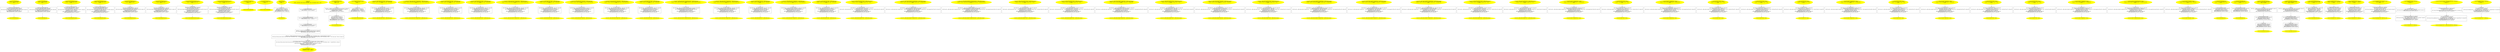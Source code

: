/* @generated */
digraph cfg {
"atomic_flag_clear#std(class std::atomic_flag)#17550914922100779771.b40ff6dea8467aa48fb1fad5c85a8009_1" [label="1: Start std::atomic_flag_clear\nFormals:  f:std::atomic_flag*\nLocals:  \n  " color=yellow style=filled]
	

	 "atomic_flag_clear#std(class std::atomic_flag)#17550914922100779771.b40ff6dea8467aa48fb1fad5c85a8009_1" -> "atomic_flag_clear#std(class std::atomic_flag)#17550914922100779771.b40ff6dea8467aa48fb1fad5c85a8009_3" ;
"atomic_flag_clear#std(class std::atomic_flag)#17550914922100779771.b40ff6dea8467aa48fb1fad5c85a8009_2" [label="2: Exit std::atomic_flag_clear \n  " color=yellow style=filled]
	

"atomic_flag_clear#std(class std::atomic_flag)#17550914922100779771.b40ff6dea8467aa48fb1fad5c85a8009_3" [label="3:  Call _fun_std::atomic_flag::clear \n   n$1=*&f:std::atomic_flag* [line 965, column 51]\n  _=*n$1:std::atomic_flag [line 965, column 51]\n  n$3=_fun_std::atomic_flag::clear(n$1:std::atomic_flag*,5:int) [line 965, column 51]\n  NULLIFY(&f); [line 965, column 51]\n  EXIT_SCOPE(_,n$1,n$3,f); [line 965, column 51]\n  APPLY_ABSTRACTION; [line 965, column 51]\n " shape="box"]
	

	 "atomic_flag_clear#std(class std::atomic_flag)#17550914922100779771.b40ff6dea8467aa48fb1fad5c85a8009_3" -> "atomic_flag_clear#std(class std::atomic_flag)#17550914922100779771.b40ff6dea8467aa48fb1fad5c85a8009_2" ;
"atomic_flag_clear#std(class std::atomic_flag)#8417018393663174481.4341d144fbe33187ae045b01f0e1b40f_1" [label="1: Start std::atomic_flag_clear\nFormals:  f:std::atomic_flag*\nLocals:  \n  " color=yellow style=filled]
	

	 "atomic_flag_clear#std(class std::atomic_flag)#8417018393663174481.4341d144fbe33187ae045b01f0e1b40f_1" -> "atomic_flag_clear#std(class std::atomic_flag)#8417018393663174481.4341d144fbe33187ae045b01f0e1b40f_3" ;
"atomic_flag_clear#std(class std::atomic_flag)#8417018393663174481.4341d144fbe33187ae045b01f0e1b40f_2" [label="2: Exit std::atomic_flag_clear \n  " color=yellow style=filled]
	

"atomic_flag_clear#std(class std::atomic_flag)#8417018393663174481.4341d144fbe33187ae045b01f0e1b40f_3" [label="3:  Call _fun_std::atomic_flag::clear \n   n$1=*&f:std::atomic_flag* [line 964, column 60]\n  _=*n$1:std::atomic_flag [line 964, column 60]\n  n$3=_fun_std::atomic_flag::clear(n$1:std::atomic_flag*,5:int) [line 964, column 60]\n  NULLIFY(&f); [line 964, column 60]\n  EXIT_SCOPE(_,n$1,n$3,f); [line 964, column 60]\n  APPLY_ABSTRACTION; [line 964, column 60]\n " shape="box"]
	

	 "atomic_flag_clear#std(class std::atomic_flag)#8417018393663174481.4341d144fbe33187ae045b01f0e1b40f_3" -> "atomic_flag_clear#std(class std::atomic_flag)#8417018393663174481.4341d144fbe33187ae045b01f0e1b40f_2" ;
"atomic_flag_clear_explicit#std(class std::atomic_flag)#13508243229460098920.c26a8394ae32c4c5cec109cbacc8259c_1" [label="1: Start std::atomic_flag_clear_explicit\nFormals:  f:std::atomic_flag* mo:int\nLocals:  \n  " color=yellow style=filled]
	

	 "atomic_flag_clear_explicit#std(class std::atomic_flag)#13508243229460098920.c26a8394ae32c4c5cec109cbacc8259c_1" -> "atomic_flag_clear_explicit#std(class std::atomic_flag)#13508243229460098920.c26a8394ae32c4c5cec109cbacc8259c_3" ;
"atomic_flag_clear_explicit#std(class std::atomic_flag)#13508243229460098920.c26a8394ae32c4c5cec109cbacc8259c_2" [label="2: Exit std::atomic_flag_clear_explicit \n  " color=yellow style=filled]
	

"atomic_flag_clear_explicit#std(class std::atomic_flag)#13508243229460098920.c26a8394ae32c4c5cec109cbacc8259c_3" [label="3:  Call _fun_std::atomic_flag::clear \n   n$1=*&f:std::atomic_flag* [line 971, column 3]\n  _=*n$1:std::atomic_flag [line 971, column 3]\n  n$3=*&mo:int [line 971, column 12]\n  n$4=_fun_std::atomic_flag::clear(n$1:std::atomic_flag*,n$3:int) [line 971, column 3]\n  NULLIFY(&f); [line 971, column 3]\n  NULLIFY(&mo); [line 971, column 3]\n  EXIT_SCOPE(_,n$1,n$3,n$4,f,mo); [line 971, column 3]\n  APPLY_ABSTRACTION; [line 971, column 3]\n " shape="box"]
	

	 "atomic_flag_clear_explicit#std(class std::atomic_flag)#13508243229460098920.c26a8394ae32c4c5cec109cbacc8259c_3" -> "atomic_flag_clear_explicit#std(class std::atomic_flag)#13508243229460098920.c26a8394ae32c4c5cec109cbacc8259c_2" ;
"atomic_flag_clear_explicit#std(class std::atomic_flag)#17643441563504553916.bf9623dc8b93caad1a1d212bed8336cd_1" [label="1: Start std::atomic_flag_clear_explicit\nFormals:  f:std::atomic_flag* mo:int\nLocals:  \n  " color=yellow style=filled]
	

	 "atomic_flag_clear_explicit#std(class std::atomic_flag)#17643441563504553916.bf9623dc8b93caad1a1d212bed8336cd_1" -> "atomic_flag_clear_explicit#std(class std::atomic_flag)#17643441563504553916.bf9623dc8b93caad1a1d212bed8336cd_3" ;
"atomic_flag_clear_explicit#std(class std::atomic_flag)#17643441563504553916.bf9623dc8b93caad1a1d212bed8336cd_2" [label="2: Exit std::atomic_flag_clear_explicit \n  " color=yellow style=filled]
	

"atomic_flag_clear_explicit#std(class std::atomic_flag)#17643441563504553916.bf9623dc8b93caad1a1d212bed8336cd_3" [label="3:  Call _fun_std::atomic_flag::clear \n   n$1=*&f:std::atomic_flag* [line 968, column 3]\n  _=*n$1:std::atomic_flag [line 968, column 3]\n  n$3=*&mo:int [line 968, column 12]\n  n$4=_fun_std::atomic_flag::clear(n$1:std::atomic_flag*,n$3:int) [line 968, column 3]\n  NULLIFY(&f); [line 968, column 3]\n  NULLIFY(&mo); [line 968, column 3]\n  EXIT_SCOPE(_,n$1,n$3,n$4,f,mo); [line 968, column 3]\n  APPLY_ABSTRACTION; [line 968, column 3]\n " shape="box"]
	

	 "atomic_flag_clear_explicit#std(class std::atomic_flag)#17643441563504553916.bf9623dc8b93caad1a1d212bed8336cd_3" -> "atomic_flag_clear_explicit#std(class std::atomic_flag)#17643441563504553916.bf9623dc8b93caad1a1d212bed8336cd_2" ;
"atomic_flag_test_and_set#std(class std::atomic_flag)#7118173663506619749.8e5bcce1a903365d13b93d8f9cc09a0f_1" [label="1: Start std::atomic_flag_test_and_set\nFormals:  f:std::atomic_flag*\nLocals:  \n  " color=yellow style=filled]
	

	 "atomic_flag_test_and_set#std(class std::atomic_flag)#7118173663506619749.8e5bcce1a903365d13b93d8f9cc09a0f_1" -> "atomic_flag_test_and_set#std(class std::atomic_flag)#7118173663506619749.8e5bcce1a903365d13b93d8f9cc09a0f_3" ;
"atomic_flag_test_and_set#std(class std::atomic_flag)#7118173663506619749.8e5bcce1a903365d13b93d8f9cc09a0f_2" [label="2: Exit std::atomic_flag_test_and_set \n  " color=yellow style=filled]
	

"atomic_flag_test_and_set#std(class std::atomic_flag)#7118173663506619749.8e5bcce1a903365d13b93d8f9cc09a0f_3" [label="3:  Return Stmt \n   n$0=*&f:std::atomic_flag* [line 954, column 10]\n  _=*n$0:std::atomic_flag [line 954, column 10]\n  n$2=_fun_std::atomic_flag::test_and_set(n$0:std::atomic_flag*,5:int) [line 954, column 10]\n  *&return:_Bool=n$2 [line 954, column 3]\n  NULLIFY(&f); [line 954, column 3]\n  EXIT_SCOPE(_,n$0,n$2,f); [line 954, column 3]\n  APPLY_ABSTRACTION; [line 954, column 3]\n " shape="box"]
	

	 "atomic_flag_test_and_set#std(class std::atomic_flag)#7118173663506619749.8e5bcce1a903365d13b93d8f9cc09a0f_3" -> "atomic_flag_test_and_set#std(class std::atomic_flag)#7118173663506619749.8e5bcce1a903365d13b93d8f9cc09a0f_2" ;
"atomic_flag_test_and_set#std(class std::atomic_flag)#75594002239380467.20ebabcf2d2656accbbc1a7d565aeb60_1" [label="1: Start std::atomic_flag_test_and_set\nFormals:  f:std::atomic_flag*\nLocals:  \n  " color=yellow style=filled]
	

	 "atomic_flag_test_and_set#std(class std::atomic_flag)#75594002239380467.20ebabcf2d2656accbbc1a7d565aeb60_1" -> "atomic_flag_test_and_set#std(class std::atomic_flag)#75594002239380467.20ebabcf2d2656accbbc1a7d565aeb60_3" ;
"atomic_flag_test_and_set#std(class std::atomic_flag)#75594002239380467.20ebabcf2d2656accbbc1a7d565aeb60_2" [label="2: Exit std::atomic_flag_test_and_set \n  " color=yellow style=filled]
	

"atomic_flag_test_and_set#std(class std::atomic_flag)#75594002239380467.20ebabcf2d2656accbbc1a7d565aeb60_3" [label="3:  Return Stmt \n   n$0=*&f:std::atomic_flag* [line 951, column 10]\n  _=*n$0:std::atomic_flag [line 951, column 10]\n  n$2=_fun_std::atomic_flag::test_and_set(n$0:std::atomic_flag*,5:int) [line 951, column 10]\n  *&return:_Bool=n$2 [line 951, column 3]\n  NULLIFY(&f); [line 951, column 3]\n  EXIT_SCOPE(_,n$0,n$2,f); [line 951, column 3]\n  APPLY_ABSTRACTION; [line 951, column 3]\n " shape="box"]
	

	 "atomic_flag_test_and_set#std(class std::atomic_flag)#75594002239380467.20ebabcf2d2656accbbc1a7d565aeb60_3" -> "atomic_flag_test_and_set#std(class std::atomic_flag)#75594002239380467.20ebabcf2d2656accbbc1a7d565aeb60_2" ;
"atomic_flag_test_and_set_explicit#std(class std::atomic_flag)#17397655144703252762.f8cb6317434afa11c329d6f16d1915f1_1" [label="1: Start std::atomic_flag_test_and_set_explicit\nFormals:  f:std::atomic_flag* m:int\nLocals:  \n  " color=yellow style=filled]
	

	 "atomic_flag_test_and_set_explicit#std(class std::atomic_flag)#17397655144703252762.f8cb6317434afa11c329d6f16d1915f1_1" -> "atomic_flag_test_and_set_explicit#std(class std::atomic_flag)#17397655144703252762.f8cb6317434afa11c329d6f16d1915f1_3" ;
"atomic_flag_test_and_set_explicit#std(class std::atomic_flag)#17397655144703252762.f8cb6317434afa11c329d6f16d1915f1_2" [label="2: Exit std::atomic_flag_test_and_set_explicit \n  " color=yellow style=filled]
	

"atomic_flag_test_and_set_explicit#std(class std::atomic_flag)#17397655144703252762.f8cb6317434afa11c329d6f16d1915f1_3" [label="3:  Return Stmt \n   n$0=*&f:std::atomic_flag* [line 958, column 10]\n  _=*n$0:std::atomic_flag [line 958, column 10]\n  n$2=*&m:int [line 958, column 26]\n  n$3=_fun_std::atomic_flag::test_and_set(n$0:std::atomic_flag*,n$2:int) [line 958, column 10]\n  *&return:_Bool=n$3 [line 958, column 3]\n  NULLIFY(&f); [line 958, column 3]\n  NULLIFY(&m); [line 958, column 3]\n  EXIT_SCOPE(_,n$0,n$2,n$3,f,m); [line 958, column 3]\n  APPLY_ABSTRACTION; [line 958, column 3]\n " shape="box"]
	

	 "atomic_flag_test_and_set_explicit#std(class std::atomic_flag)#17397655144703252762.f8cb6317434afa11c329d6f16d1915f1_3" -> "atomic_flag_test_and_set_explicit#std(class std::atomic_flag)#17397655144703252762.f8cb6317434afa11c329d6f16d1915f1_2" ;
"atomic_flag_test_and_set_explicit#std(class std::atomic_flag)#7255134785098398782.e07b3d514a35d3db92d8d39e4db8a8e2_1" [label="1: Start std::atomic_flag_test_and_set_explicit\nFormals:  f:std::atomic_flag* m:int\nLocals:  \n  " color=yellow style=filled]
	

	 "atomic_flag_test_and_set_explicit#std(class std::atomic_flag)#7255134785098398782.e07b3d514a35d3db92d8d39e4db8a8e2_1" -> "atomic_flag_test_and_set_explicit#std(class std::atomic_flag)#7255134785098398782.e07b3d514a35d3db92d8d39e4db8a8e2_3" ;
"atomic_flag_test_and_set_explicit#std(class std::atomic_flag)#7255134785098398782.e07b3d514a35d3db92d8d39e4db8a8e2_2" [label="2: Exit std::atomic_flag_test_and_set_explicit \n  " color=yellow style=filled]
	

"atomic_flag_test_and_set_explicit#std(class std::atomic_flag)#7255134785098398782.e07b3d514a35d3db92d8d39e4db8a8e2_3" [label="3:  Return Stmt \n   n$0=*&f:std::atomic_flag* [line 962, column 10]\n  _=*n$0:std::atomic_flag [line 962, column 10]\n  n$2=*&m:int [line 962, column 26]\n  n$3=_fun_std::atomic_flag::test_and_set(n$0:std::atomic_flag*,n$2:int) [line 962, column 10]\n  *&return:_Bool=n$3 [line 962, column 3]\n  NULLIFY(&f); [line 962, column 3]\n  NULLIFY(&m); [line 962, column 3]\n  EXIT_SCOPE(_,n$0,n$2,n$3,f,m); [line 962, column 3]\n  APPLY_ABSTRACTION; [line 962, column 3]\n " shape="box"]
	

	 "atomic_flag_test_and_set_explicit#std(class std::atomic_flag)#7255134785098398782.e07b3d514a35d3db92d8d39e4db8a8e2_3" -> "atomic_flag_test_and_set_explicit#std(class std::atomic_flag)#7255134785098398782.e07b3d514a35d3db92d8d39e4db8a8e2_2" ;
"atomic_signal_fence#std#6355610664018428588.7a78429494f0c76954bdfa39cac652e7_1" [label="1: Start std::atomic_signal_fence\nFormals:  mo:int\nLocals:  \n  " color=yellow style=filled]
	

	 "atomic_signal_fence#std#6355610664018428588.7a78429494f0c76954bdfa39cac652e7_1" -> "atomic_signal_fence#std#6355610664018428588.7a78429494f0c76954bdfa39cac652e7_2" ;
"atomic_signal_fence#std#6355610664018428588.7a78429494f0c76954bdfa39cac652e7_2" [label="2: Exit std::atomic_signal_fence \n  " color=yellow style=filled]
	

"atomic_thread_fence#std#3443284552162909508.f45950fd8a613f28d01dd70e54201ca7_1" [label="1: Start std::atomic_thread_fence\nFormals:  mo:int\nLocals:  \n  " color=yellow style=filled]
	

	 "atomic_thread_fence#std#3443284552162909508.f45950fd8a613f28d01dd70e54201ca7_1" -> "atomic_thread_fence#std#3443284552162909508.f45950fd8a613f28d01dd70e54201ca7_2" ;
"atomic_thread_fence#std#3443284552162909508.f45950fd8a613f28d01dd70e54201ca7_2" [label="2: Exit std::atomic_thread_fence \n  " color=yellow style=filled]
	

"fun#internal#3922054098004616643.55c3f2ad552457f847bc1570fce79224_1" [label="1: Start internal::fun\nFormals:  a:int\nLocals:  \n  " color=yellow style=filled]
	

	 "fun#internal#3922054098004616643.55c3f2ad552457f847bc1570fce79224_1" -> "fun#internal#3922054098004616643.55c3f2ad552457f847bc1570fce79224_3" ;
"fun#internal#3922054098004616643.55c3f2ad552457f847bc1570fce79224_2" [label="2: Exit internal::fun \n  " color=yellow style=filled]
	

"fun#internal#3922054098004616643.55c3f2ad552457f847bc1570fce79224_3" [label="3:  Return Stmt \n   n$0=*&a:int [line 10, column 25]\n  *&return:int=n$0 [line 10, column 18]\n  NULLIFY(&a); [line 10, column 18]\n  EXIT_SCOPE(n$0,a); [line 10, column 18]\n  APPLY_ABSTRACTION; [line 10, column 18]\n " shape="box"]
	

	 "fun#internal#3922054098004616643.55c3f2ad552457f847bc1570fce79224_3" -> "fun#internal#3922054098004616643.55c3f2ad552457f847bc1570fce79224_2" ;
"main.fad58de7366495db4650cfefac2fcd61_1" [label="1: Start main\nFormals: \nLocals:  s:std::basic_string<char,std::char_traits<char>,std::allocator<char>> x:int* \n  " color=yellow style=filled]
	

	 "main.fad58de7366495db4650cfefac2fcd61_1" -> "main.fad58de7366495db4650cfefac2fcd61_8" ;
"main.fad58de7366495db4650cfefac2fcd61_2" [label="2: Exit main \n   NULLIFY(&x); [line 22, column 1]\n  NULLIFY(&s); [line 22, column 1]\n " color=yellow style=filled]
	

"main.fad58de7366495db4650cfefac2fcd61_3" [label="3:  Destruction \n   _=*&s:std::basic_string<char,std::char_traits<char>,std::allocator<char>> [line 22, column 1]\n  n$1=_fun_std::basic_string<char,std::char_traits<char>,std::allocator<char>>::~basic_string(&s:std::basic_string<char,std::char_traits<char>,std::allocator<char>>*) injected [line 22, column 1]\n  _=*&x:int* [line 22, column 1]\n  n$3=_fun_std::shared_ptr<int>::~shared_ptr(&x:int**) injected [line 22, column 1]\n  EXIT_SCOPE(_,_,n$1,n$3,s,x); [line 22, column 1]\n  APPLY_ABSTRACTION; [line 22, column 1]\n " shape="box"]
	

	 "main.fad58de7366495db4650cfefac2fcd61_3" -> "main.fad58de7366495db4650cfefac2fcd61_2" ;
"main.fad58de7366495db4650cfefac2fcd61_4" [label="4:  DeclStmt \n   n$6=_fun___variable_initialization(&s:std::basic_string<char,std::char_traits<char>,std::allocator<char>>) assign_last [line 20, column 3]\n  n$5=_fun_std::basic_string<char,std::char_traits<char>,std::allocator<char>>::basic_string<nullptr_t>(&s:std::basic_string<char,std::char_traits<char>,std::allocator<char>>*,\"1234\":char const *) [line 20, column 15]\n  EXIT_SCOPE(n$5,n$6); [line 20, column 15]\n " shape="box"]
	

	 "main.fad58de7366495db4650cfefac2fcd61_4" -> "main.fad58de7366495db4650cfefac2fcd61_3" ;
"main.fad58de7366495db4650cfefac2fcd61_5" [label="5:  DeclStmt \n   n$8=_fun___variable_initialization(&x:int*) assign_last [line 19, column 3]\n  n$7=_fun_std::shared_ptr<int>::shared_ptr(&x:int**) [line 19, column 24]\n  EXIT_SCOPE(n$7,n$8); [line 19, column 24]\n " shape="box"]
	

	 "main.fad58de7366495db4650cfefac2fcd61_5" -> "main.fad58de7366495db4650cfefac2fcd61_4" ;
"main.fad58de7366495db4650cfefac2fcd61_6" [label="6:  Call _fun_external::fun \n   n$9=_fun_external::fun(1:int) [line 18, column 3]\n  EXIT_SCOPE(n$9); [line 18, column 3]\n " shape="box"]
	

	 "main.fad58de7366495db4650cfefac2fcd61_6" -> "main.fad58de7366495db4650cfefac2fcd61_5" ;
"main.fad58de7366495db4650cfefac2fcd61_7" [label="7:  Call _fun_internal_exclude::fun \n   n$10=_fun_internal_exclude::fun(1:int) [line 17, column 3]\n  EXIT_SCOPE(n$10); [line 17, column 3]\n " shape="box"]
	

	 "main.fad58de7366495db4650cfefac2fcd61_7" -> "main.fad58de7366495db4650cfefac2fcd61_6" ;
"main.fad58de7366495db4650cfefac2fcd61_8" [label="8:  Call _fun_internal::fun \n   n$11=_fun_internal::fun(1:int) [line 16, column 3]\n  EXIT_SCOPE(n$11); [line 16, column 3]\n " shape="box"]
	

	 "main.fad58de7366495db4650cfefac2fcd61_8" -> "main.fad58de7366495db4650cfefac2fcd61_7" ;
"unused_deref_in_header#15260603227785084028.ec2f844a26989dc35e9856ba0d7a485b_1" [label="1: Start unused_deref_in_header\nFormals:  a:int*\nLocals:  x:int \n  " color=yellow style=filled]
	

	 "unused_deref_in_header#15260603227785084028.ec2f844a26989dc35e9856ba0d7a485b_1" -> "unused_deref_in_header#15260603227785084028.ec2f844a26989dc35e9856ba0d7a485b_4" ;
"unused_deref_in_header#15260603227785084028.ec2f844a26989dc35e9856ba0d7a485b_2" [label="2: Exit unused_deref_in_header \n  " color=yellow style=filled]
	

"unused_deref_in_header#15260603227785084028.ec2f844a26989dc35e9856ba0d7a485b_3" [label="3:  Return Stmt \n   n$0=*&a:int* [line 16, column 11]\n  n$1=*n$0:int [line 16, column 10]\n  *&return:int=n$1 [line 16, column 3]\n  NULLIFY(&a); [line 16, column 3]\n  EXIT_SCOPE(n$0,n$1,a); [line 16, column 3]\n  APPLY_ABSTRACTION; [line 16, column 3]\n " shape="box"]
	

	 "unused_deref_in_header#15260603227785084028.ec2f844a26989dc35e9856ba0d7a485b_3" -> "unused_deref_in_header#15260603227785084028.ec2f844a26989dc35e9856ba0d7a485b_2" ;
"unused_deref_in_header#15260603227785084028.ec2f844a26989dc35e9856ba0d7a485b_4" [label="4:  DeclStmt \n   n$4=_fun___variable_initialization(&x:int) assign_last [line 15, column 3]\n  n$3=_fun_internal::used_in_main_header(0:int) [line 15, column 11]\n  *&x:int=n$3 [line 15, column 3]\n  NULLIFY(&x); [line 15, column 3]\n  EXIT_SCOPE(n$3,n$4,x); [line 15, column 3]\n " shape="box"]
	

	 "unused_deref_in_header#15260603227785084028.ec2f844a26989dc35e9856ba0d7a485b_4" -> "unused_deref_in_header#15260603227785084028.ec2f844a26989dc35e9856ba0d7a485b_3" ;
"used_in_main_header#internal#16695915931787022844.43e60de71a2b141c8436dddf68ff1b63_1" [label="1: Start internal::used_in_main_header\nFormals:  a:int\nLocals:  \n  " color=yellow style=filled]
	

	 "used_in_main_header#internal#16695915931787022844.43e60de71a2b141c8436dddf68ff1b63_1" -> "used_in_main_header#internal#16695915931787022844.43e60de71a2b141c8436dddf68ff1b63_3" ;
"used_in_main_header#internal#16695915931787022844.43e60de71a2b141c8436dddf68ff1b63_2" [label="2: Exit internal::used_in_main_header \n  " color=yellow style=filled]
	

"used_in_main_header#internal#16695915931787022844.43e60de71a2b141c8436dddf68ff1b63_3" [label="3:  Return Stmt \n   n$0=*&a:int [line 17, column 41]\n  *&return:int=n$0 [line 17, column 34]\n  NULLIFY(&a); [line 17, column 34]\n  EXIT_SCOPE(n$0,a); [line 17, column 34]\n  APPLY_ABSTRACTION; [line 17, column 34]\n " shape="box"]
	

	 "used_in_main_header#internal#16695915931787022844.43e60de71a2b141c8436dddf68ff1b63_3" -> "used_in_main_header#internal#16695915931787022844.43e60de71a2b141c8436dddf68ff1b63_2" ;
"__infer_atomic_base#__infer_atomic_base<long>#std#{13775723528237147754|constexpr}.1a6095f0713eed47cffb337d5bd470ba_1" [label="1: Start std::__infer_atomic_base<long>::__infer_atomic_base\nFormals:  this:std::__infer_atomic_base<long>* desired:long\nLocals:  \n  " color=yellow style=filled]
	

	 "__infer_atomic_base#__infer_atomic_base<long>#std#{13775723528237147754|constexpr}.1a6095f0713eed47cffb337d5bd470ba_1" -> "__infer_atomic_base#__infer_atomic_base<long>#std#{13775723528237147754|constexpr}.1a6095f0713eed47cffb337d5bd470ba_3" ;
"__infer_atomic_base#__infer_atomic_base<long>#std#{13775723528237147754|constexpr}.1a6095f0713eed47cffb337d5bd470ba_2" [label="2: Exit std::__infer_atomic_base<long>::__infer_atomic_base \n  " color=yellow style=filled]
	

"__infer_atomic_base#__infer_atomic_base<long>#std#{13775723528237147754|constexpr}.1a6095f0713eed47cffb337d5bd470ba_3" [label="3:  Constructor Init \n   n$2=*&this:std::__infer_atomic_base<long>* [line 165, column 46]\n  n$3=*&desired:long [line 165, column 61]\n  *n$2._wrapped_value:long=n$3 [line 165, column 46]\n  NULLIFY(&desired); [line 165, column 46]\n  NULLIFY(&this); [line 165, column 46]\n  EXIT_SCOPE(n$2,n$3,desired,this); [line 165, column 46]\n  APPLY_ABSTRACTION; [line 165, column 46]\n " shape="box"]
	

	 "__infer_atomic_base#__infer_atomic_base<long>#std#{13775723528237147754|constexpr}.1a6095f0713eed47cffb337d5bd470ba_3" -> "__infer_atomic_base#__infer_atomic_base<long>#std#{13775723528237147754|constexpr}.1a6095f0713eed47cffb337d5bd470ba_2" ;
"__infer_atomic_base#__infer_atomic_base<unsigned long>#std#{7791849041241637472|constexpr}.44bc6742f53642a5ddb7e71e80b34b68_1" [label="1: Start std::__infer_atomic_base<unsigned long>::__infer_atomic_base\nFormals:  this:std::__infer_atomic_base<unsigned long>* desired:unsigned long\nLocals:  \n  " color=yellow style=filled]
	

	 "__infer_atomic_base#__infer_atomic_base<unsigned long>#std#{7791849041241637472|constexpr}.44bc6742f53642a5ddb7e71e80b34b68_1" -> "__infer_atomic_base#__infer_atomic_base<unsigned long>#std#{7791849041241637472|constexpr}.44bc6742f53642a5ddb7e71e80b34b68_3" ;
"__infer_atomic_base#__infer_atomic_base<unsigned long>#std#{7791849041241637472|constexpr}.44bc6742f53642a5ddb7e71e80b34b68_2" [label="2: Exit std::__infer_atomic_base<unsigned long>::__infer_atomic_base \n  " color=yellow style=filled]
	

"__infer_atomic_base#__infer_atomic_base<unsigned long>#std#{7791849041241637472|constexpr}.44bc6742f53642a5ddb7e71e80b34b68_3" [label="3:  Constructor Init \n   n$2=*&this:std::__infer_atomic_base<unsigned long>* [line 165, column 46]\n  n$3=*&desired:unsigned long [line 165, column 61]\n  *n$2._wrapped_value:unsigned long=n$3 [line 165, column 46]\n  NULLIFY(&desired); [line 165, column 46]\n  NULLIFY(&this); [line 165, column 46]\n  EXIT_SCOPE(n$2,n$3,desired,this); [line 165, column 46]\n  APPLY_ABSTRACTION; [line 165, column 46]\n " shape="box"]
	

	 "__infer_atomic_base#__infer_atomic_base<unsigned long>#std#{7791849041241637472|constexpr}.44bc6742f53642a5ddb7e71e80b34b68_3" -> "__infer_atomic_base#__infer_atomic_base<unsigned long>#std#{7791849041241637472|constexpr}.44bc6742f53642a5ddb7e71e80b34b68_2" ;
"__infer_atomic_base#__infer_atomic_base<char>#std#{11319810518798892734|constexpr}.74d2c2ce173fcccf9cf8bc068d35c1fb_1" [label="1: Start std::__infer_atomic_base<char>::__infer_atomic_base\nFormals:  this:std::__infer_atomic_base<char>* desired:char\nLocals:  \n  " color=yellow style=filled]
	

	 "__infer_atomic_base#__infer_atomic_base<char>#std#{11319810518798892734|constexpr}.74d2c2ce173fcccf9cf8bc068d35c1fb_1" -> "__infer_atomic_base#__infer_atomic_base<char>#std#{11319810518798892734|constexpr}.74d2c2ce173fcccf9cf8bc068d35c1fb_3" ;
"__infer_atomic_base#__infer_atomic_base<char>#std#{11319810518798892734|constexpr}.74d2c2ce173fcccf9cf8bc068d35c1fb_2" [label="2: Exit std::__infer_atomic_base<char>::__infer_atomic_base \n  " color=yellow style=filled]
	

"__infer_atomic_base#__infer_atomic_base<char>#std#{11319810518798892734|constexpr}.74d2c2ce173fcccf9cf8bc068d35c1fb_3" [label="3:  Constructor Init \n   n$2=*&this:std::__infer_atomic_base<char>* [line 165, column 46]\n  n$3=*&desired:char [line 165, column 61]\n  *n$2._wrapped_value:char=n$3 [line 165, column 46]\n  NULLIFY(&desired); [line 165, column 46]\n  NULLIFY(&this); [line 165, column 46]\n  EXIT_SCOPE(n$2,n$3,desired,this); [line 165, column 46]\n  APPLY_ABSTRACTION; [line 165, column 46]\n " shape="box"]
	

	 "__infer_atomic_base#__infer_atomic_base<char>#std#{11319810518798892734|constexpr}.74d2c2ce173fcccf9cf8bc068d35c1fb_3" -> "__infer_atomic_base#__infer_atomic_base<char>#std#{11319810518798892734|constexpr}.74d2c2ce173fcccf9cf8bc068d35c1fb_2" ;
"__infer_atomic_base#__infer_atomic_base<short>#std#{18234009817680553112|constexpr}.7a1f00575eae64e359678097638ddc12_1" [label="1: Start std::__infer_atomic_base<short>::__infer_atomic_base\nFormals:  this:std::__infer_atomic_base<short>* desired:short\nLocals:  \n  " color=yellow style=filled]
	

	 "__infer_atomic_base#__infer_atomic_base<short>#std#{18234009817680553112|constexpr}.7a1f00575eae64e359678097638ddc12_1" -> "__infer_atomic_base#__infer_atomic_base<short>#std#{18234009817680553112|constexpr}.7a1f00575eae64e359678097638ddc12_3" ;
"__infer_atomic_base#__infer_atomic_base<short>#std#{18234009817680553112|constexpr}.7a1f00575eae64e359678097638ddc12_2" [label="2: Exit std::__infer_atomic_base<short>::__infer_atomic_base \n  " color=yellow style=filled]
	

"__infer_atomic_base#__infer_atomic_base<short>#std#{18234009817680553112|constexpr}.7a1f00575eae64e359678097638ddc12_3" [label="3:  Constructor Init \n   n$2=*&this:std::__infer_atomic_base<short>* [line 165, column 46]\n  n$3=*&desired:short [line 165, column 61]\n  *n$2._wrapped_value:short=n$3 [line 165, column 46]\n  NULLIFY(&desired); [line 165, column 46]\n  NULLIFY(&this); [line 165, column 46]\n  EXIT_SCOPE(n$2,n$3,desired,this); [line 165, column 46]\n  APPLY_ABSTRACTION; [line 165, column 46]\n " shape="box"]
	

	 "__infer_atomic_base#__infer_atomic_base<short>#std#{18234009817680553112|constexpr}.7a1f00575eae64e359678097638ddc12_3" -> "__infer_atomic_base#__infer_atomic_base<short>#std#{18234009817680553112|constexpr}.7a1f00575eae64e359678097638ddc12_2" ;
"__infer_atomic_base#__infer_atomic_base<unsigned short>#std#{16073524453317401930|constexpr}.d3f224e2d1fe7b0ad7e4e07024b91c5d_1" [label="1: Start std::__infer_atomic_base<unsigned short>::__infer_atomic_base\nFormals:  this:std::__infer_atomic_base<unsigned short>* desired:unsigned short\nLocals:  \n  " color=yellow style=filled]
	

	 "__infer_atomic_base#__infer_atomic_base<unsigned short>#std#{16073524453317401930|constexpr}.d3f224e2d1fe7b0ad7e4e07024b91c5d_1" -> "__infer_atomic_base#__infer_atomic_base<unsigned short>#std#{16073524453317401930|constexpr}.d3f224e2d1fe7b0ad7e4e07024b91c5d_3" ;
"__infer_atomic_base#__infer_atomic_base<unsigned short>#std#{16073524453317401930|constexpr}.d3f224e2d1fe7b0ad7e4e07024b91c5d_2" [label="2: Exit std::__infer_atomic_base<unsigned short>::__infer_atomic_base \n  " color=yellow style=filled]
	

"__infer_atomic_base#__infer_atomic_base<unsigned short>#std#{16073524453317401930|constexpr}.d3f224e2d1fe7b0ad7e4e07024b91c5d_3" [label="3:  Constructor Init \n   n$2=*&this:std::__infer_atomic_base<unsigned short>* [line 165, column 46]\n  n$3=*&desired:unsigned short [line 165, column 61]\n  *n$2._wrapped_value:unsigned short=n$3 [line 165, column 46]\n  NULLIFY(&desired); [line 165, column 46]\n  NULLIFY(&this); [line 165, column 46]\n  EXIT_SCOPE(n$2,n$3,desired,this); [line 165, column 46]\n  APPLY_ABSTRACTION; [line 165, column 46]\n " shape="box"]
	

	 "__infer_atomic_base#__infer_atomic_base<unsigned short>#std#{16073524453317401930|constexpr}.d3f224e2d1fe7b0ad7e4e07024b91c5d_3" -> "__infer_atomic_base#__infer_atomic_base<unsigned short>#std#{16073524453317401930|constexpr}.d3f224e2d1fe7b0ad7e4e07024b91c5d_2" ;
"__infer_atomic_base#__infer_atomic_base<char>#std#{9938535674916741600|constexpr}.b3505ad067544b42cd3d24960993f2d2_1" [label="1: Start std::__infer_atomic_base<char>::__infer_atomic_base\nFormals:  this:std::__infer_atomic_base<char>* desired:char\nLocals:  \n  " color=yellow style=filled]
	

	 "__infer_atomic_base#__infer_atomic_base<char>#std#{9938535674916741600|constexpr}.b3505ad067544b42cd3d24960993f2d2_1" -> "__infer_atomic_base#__infer_atomic_base<char>#std#{9938535674916741600|constexpr}.b3505ad067544b42cd3d24960993f2d2_3" ;
"__infer_atomic_base#__infer_atomic_base<char>#std#{9938535674916741600|constexpr}.b3505ad067544b42cd3d24960993f2d2_2" [label="2: Exit std::__infer_atomic_base<char>::__infer_atomic_base \n  " color=yellow style=filled]
	

"__infer_atomic_base#__infer_atomic_base<char>#std#{9938535674916741600|constexpr}.b3505ad067544b42cd3d24960993f2d2_3" [label="3:  Constructor Init \n   n$2=*&this:std::__infer_atomic_base<char>* [line 165, column 46]\n  n$3=*&desired:char [line 165, column 61]\n  *n$2._wrapped_value:char=n$3 [line 165, column 46]\n  NULLIFY(&desired); [line 165, column 46]\n  NULLIFY(&this); [line 165, column 46]\n  EXIT_SCOPE(n$2,n$3,desired,this); [line 165, column 46]\n  APPLY_ABSTRACTION; [line 165, column 46]\n " shape="box"]
	

	 "__infer_atomic_base#__infer_atomic_base<char>#std#{9938535674916741600|constexpr}.b3505ad067544b42cd3d24960993f2d2_3" -> "__infer_atomic_base#__infer_atomic_base<char>#std#{9938535674916741600|constexpr}.b3505ad067544b42cd3d24960993f2d2_2" ;
"__infer_atomic_base#__infer_atomic_base<long long>#std#{8782788136688727146|constexpr}.3f103dad2faa43c9afacd724927e0000_1" [label="1: Start std::__infer_atomic_base<long long>::__infer_atomic_base\nFormals:  this:std::__infer_atomic_base<long long>* desired:long long\nLocals:  \n  " color=yellow style=filled]
	

	 "__infer_atomic_base#__infer_atomic_base<long long>#std#{8782788136688727146|constexpr}.3f103dad2faa43c9afacd724927e0000_1" -> "__infer_atomic_base#__infer_atomic_base<long long>#std#{8782788136688727146|constexpr}.3f103dad2faa43c9afacd724927e0000_3" ;
"__infer_atomic_base#__infer_atomic_base<long long>#std#{8782788136688727146|constexpr}.3f103dad2faa43c9afacd724927e0000_2" [label="2: Exit std::__infer_atomic_base<long long>::__infer_atomic_base \n  " color=yellow style=filled]
	

"__infer_atomic_base#__infer_atomic_base<long long>#std#{8782788136688727146|constexpr}.3f103dad2faa43c9afacd724927e0000_3" [label="3:  Constructor Init \n   n$2=*&this:std::__infer_atomic_base<long long>* [line 165, column 46]\n  n$3=*&desired:long long [line 165, column 61]\n  *n$2._wrapped_value:long long=n$3 [line 165, column 46]\n  NULLIFY(&desired); [line 165, column 46]\n  NULLIFY(&this); [line 165, column 46]\n  EXIT_SCOPE(n$2,n$3,desired,this); [line 165, column 46]\n  APPLY_ABSTRACTION; [line 165, column 46]\n " shape="box"]
	

	 "__infer_atomic_base#__infer_atomic_base<long long>#std#{8782788136688727146|constexpr}.3f103dad2faa43c9afacd724927e0000_3" -> "__infer_atomic_base#__infer_atomic_base<long long>#std#{8782788136688727146|constexpr}.3f103dad2faa43c9afacd724927e0000_2" ;
"__infer_atomic_base#__infer_atomic_base<signed char>#std#{7365870495610955464|constexpr}.7e9c5ad29861b93350b8ee38f6d0df14_1" [label="1: Start std::__infer_atomic_base<signed char>::__infer_atomic_base\nFormals:  this:std::__infer_atomic_base<signed char>* desired:signed char\nLocals:  \n  " color=yellow style=filled]
	

	 "__infer_atomic_base#__infer_atomic_base<signed char>#std#{7365870495610955464|constexpr}.7e9c5ad29861b93350b8ee38f6d0df14_1" -> "__infer_atomic_base#__infer_atomic_base<signed char>#std#{7365870495610955464|constexpr}.7e9c5ad29861b93350b8ee38f6d0df14_3" ;
"__infer_atomic_base#__infer_atomic_base<signed char>#std#{7365870495610955464|constexpr}.7e9c5ad29861b93350b8ee38f6d0df14_2" [label="2: Exit std::__infer_atomic_base<signed char>::__infer_atomic_base \n  " color=yellow style=filled]
	

"__infer_atomic_base#__infer_atomic_base<signed char>#std#{7365870495610955464|constexpr}.7e9c5ad29861b93350b8ee38f6d0df14_3" [label="3:  Constructor Init \n   n$2=*&this:std::__infer_atomic_base<signed char>* [line 165, column 46]\n  n$3=*&desired:signed char [line 165, column 61]\n  *n$2._wrapped_value:signed char=n$3 [line 165, column 46]\n  NULLIFY(&desired); [line 165, column 46]\n  NULLIFY(&this); [line 165, column 46]\n  EXIT_SCOPE(n$2,n$3,desired,this); [line 165, column 46]\n  APPLY_ABSTRACTION; [line 165, column 46]\n " shape="box"]
	

	 "__infer_atomic_base#__infer_atomic_base<signed char>#std#{7365870495610955464|constexpr}.7e9c5ad29861b93350b8ee38f6d0df14_3" -> "__infer_atomic_base#__infer_atomic_base<signed char>#std#{7365870495610955464|constexpr}.7e9c5ad29861b93350b8ee38f6d0df14_2" ;
"__infer_atomic_base#__infer_atomic_base<char>#std#{14341025698771447512|constexpr}.a4ea01d510cd8d527bb600a45ccd1b98_1" [label="1: Start std::__infer_atomic_base<char>::__infer_atomic_base\nFormals:  this:std::__infer_atomic_base<char>* desired:char\nLocals:  \n  " color=yellow style=filled]
	

	 "__infer_atomic_base#__infer_atomic_base<char>#std#{14341025698771447512|constexpr}.a4ea01d510cd8d527bb600a45ccd1b98_1" -> "__infer_atomic_base#__infer_atomic_base<char>#std#{14341025698771447512|constexpr}.a4ea01d510cd8d527bb600a45ccd1b98_3" ;
"__infer_atomic_base#__infer_atomic_base<char>#std#{14341025698771447512|constexpr}.a4ea01d510cd8d527bb600a45ccd1b98_2" [label="2: Exit std::__infer_atomic_base<char>::__infer_atomic_base \n  " color=yellow style=filled]
	

"__infer_atomic_base#__infer_atomic_base<char>#std#{14341025698771447512|constexpr}.a4ea01d510cd8d527bb600a45ccd1b98_3" [label="3:  Constructor Init \n   n$2=*&this:std::__infer_atomic_base<char>* [line 165, column 46]\n  n$3=*&desired:char [line 165, column 61]\n  *n$2._wrapped_value:char=n$3 [line 165, column 46]\n  NULLIFY(&desired); [line 165, column 46]\n  NULLIFY(&this); [line 165, column 46]\n  EXIT_SCOPE(n$2,n$3,desired,this); [line 165, column 46]\n  APPLY_ABSTRACTION; [line 165, column 46]\n " shape="box"]
	

	 "__infer_atomic_base#__infer_atomic_base<char>#std#{14341025698771447512|constexpr}.a4ea01d510cd8d527bb600a45ccd1b98_3" -> "__infer_atomic_base#__infer_atomic_base<char>#std#{14341025698771447512|constexpr}.a4ea01d510cd8d527bb600a45ccd1b98_2" ;
"__infer_atomic_base#__infer_atomic_base<unsigned long long>#std#{7573412317894445992|constexpr}.ff0e487372c722b860a1cd876aa6c750_1" [label="1: Start std::__infer_atomic_base<unsigned long long>::__infer_atomic_base\nFormals:  this:std::__infer_atomic_base<unsigned long long>* desired:unsigned long long\nLocals:  \n  " color=yellow style=filled]
	

	 "__infer_atomic_base#__infer_atomic_base<unsigned long long>#std#{7573412317894445992|constexpr}.ff0e487372c722b860a1cd876aa6c750_1" -> "__infer_atomic_base#__infer_atomic_base<unsigned long long>#std#{7573412317894445992|constexpr}.ff0e487372c722b860a1cd876aa6c750_3" ;
"__infer_atomic_base#__infer_atomic_base<unsigned long long>#std#{7573412317894445992|constexpr}.ff0e487372c722b860a1cd876aa6c750_2" [label="2: Exit std::__infer_atomic_base<unsigned long long>::__infer_atomic_base \n  " color=yellow style=filled]
	

"__infer_atomic_base#__infer_atomic_base<unsigned long long>#std#{7573412317894445992|constexpr}.ff0e487372c722b860a1cd876aa6c750_3" [label="3:  Constructor Init \n   n$2=*&this:std::__infer_atomic_base<unsigned long long>* [line 165, column 46]\n  n$3=*&desired:unsigned long long [line 165, column 61]\n  *n$2._wrapped_value:unsigned long long=n$3 [line 165, column 46]\n  NULLIFY(&desired); [line 165, column 46]\n  NULLIFY(&this); [line 165, column 46]\n  EXIT_SCOPE(n$2,n$3,desired,this); [line 165, column 46]\n  APPLY_ABSTRACTION; [line 165, column 46]\n " shape="box"]
	

	 "__infer_atomic_base#__infer_atomic_base<unsigned long long>#std#{7573412317894445992|constexpr}.ff0e487372c722b860a1cd876aa6c750_3" -> "__infer_atomic_base#__infer_atomic_base<unsigned long long>#std#{7573412317894445992|constexpr}.ff0e487372c722b860a1cd876aa6c750_2" ;
"__infer_atomic_base#__infer_atomic_base<unsigned char>#std#{10995699960611463466|constexpr}.b47fc7b50b63c00d13a29883101bbf91_1" [label="1: Start std::__infer_atomic_base<unsigned char>::__infer_atomic_base\nFormals:  this:std::__infer_atomic_base<unsigned char>* desired:unsigned char\nLocals:  \n  " color=yellow style=filled]
	

	 "__infer_atomic_base#__infer_atomic_base<unsigned char>#std#{10995699960611463466|constexpr}.b47fc7b50b63c00d13a29883101bbf91_1" -> "__infer_atomic_base#__infer_atomic_base<unsigned char>#std#{10995699960611463466|constexpr}.b47fc7b50b63c00d13a29883101bbf91_3" ;
"__infer_atomic_base#__infer_atomic_base<unsigned char>#std#{10995699960611463466|constexpr}.b47fc7b50b63c00d13a29883101bbf91_2" [label="2: Exit std::__infer_atomic_base<unsigned char>::__infer_atomic_base \n  " color=yellow style=filled]
	

"__infer_atomic_base#__infer_atomic_base<unsigned char>#std#{10995699960611463466|constexpr}.b47fc7b50b63c00d13a29883101bbf91_3" [label="3:  Constructor Init \n   n$2=*&this:std::__infer_atomic_base<unsigned char>* [line 165, column 46]\n  n$3=*&desired:unsigned char [line 165, column 61]\n  *n$2._wrapped_value:unsigned char=n$3 [line 165, column 46]\n  NULLIFY(&desired); [line 165, column 46]\n  NULLIFY(&this); [line 165, column 46]\n  EXIT_SCOPE(n$2,n$3,desired,this); [line 165, column 46]\n  APPLY_ABSTRACTION; [line 165, column 46]\n " shape="box"]
	

	 "__infer_atomic_base#__infer_atomic_base<unsigned char>#std#{10995699960611463466|constexpr}.b47fc7b50b63c00d13a29883101bbf91_3" -> "__infer_atomic_base#__infer_atomic_base<unsigned char>#std#{10995699960611463466|constexpr}.b47fc7b50b63c00d13a29883101bbf91_2" ;
"__infer_atomic_base#__infer_atomic_base<int>#std#{16209782391084856520|constexpr}.c8b589ca28905ccc5291f33d793e0ce1_1" [label="1: Start std::__infer_atomic_base<int>::__infer_atomic_base\nFormals:  this:std::__infer_atomic_base<int>* desired:int\nLocals:  \n  " color=yellow style=filled]
	

	 "__infer_atomic_base#__infer_atomic_base<int>#std#{16209782391084856520|constexpr}.c8b589ca28905ccc5291f33d793e0ce1_1" -> "__infer_atomic_base#__infer_atomic_base<int>#std#{16209782391084856520|constexpr}.c8b589ca28905ccc5291f33d793e0ce1_3" ;
"__infer_atomic_base#__infer_atomic_base<int>#std#{16209782391084856520|constexpr}.c8b589ca28905ccc5291f33d793e0ce1_2" [label="2: Exit std::__infer_atomic_base<int>::__infer_atomic_base \n  " color=yellow style=filled]
	

"__infer_atomic_base#__infer_atomic_base<int>#std#{16209782391084856520|constexpr}.c8b589ca28905ccc5291f33d793e0ce1_3" [label="3:  Constructor Init \n   n$2=*&this:std::__infer_atomic_base<int>* [line 165, column 46]\n  n$3=*&desired:int [line 165, column 61]\n  *n$2._wrapped_value:int=n$3 [line 165, column 46]\n  NULLIFY(&desired); [line 165, column 46]\n  NULLIFY(&this); [line 165, column 46]\n  EXIT_SCOPE(n$2,n$3,desired,this); [line 165, column 46]\n  APPLY_ABSTRACTION; [line 165, column 46]\n " shape="box"]
	

	 "__infer_atomic_base#__infer_atomic_base<int>#std#{16209782391084856520|constexpr}.c8b589ca28905ccc5291f33d793e0ce1_3" -> "__infer_atomic_base#__infer_atomic_base<int>#std#{16209782391084856520|constexpr}.c8b589ca28905ccc5291f33d793e0ce1_2" ;
"__infer_atomic_base#__infer_atomic_base<unsigned int>#std#{10976553734406539054|constexpr}.c08c69d90dff28bd294937b5d0343af8_1" [label="1: Start std::__infer_atomic_base<unsigned int>::__infer_atomic_base\nFormals:  this:std::__infer_atomic_base<unsigned int>* desired:unsigned int\nLocals:  \n  " color=yellow style=filled]
	

	 "__infer_atomic_base#__infer_atomic_base<unsigned int>#std#{10976553734406539054|constexpr}.c08c69d90dff28bd294937b5d0343af8_1" -> "__infer_atomic_base#__infer_atomic_base<unsigned int>#std#{10976553734406539054|constexpr}.c08c69d90dff28bd294937b5d0343af8_3" ;
"__infer_atomic_base#__infer_atomic_base<unsigned int>#std#{10976553734406539054|constexpr}.c08c69d90dff28bd294937b5d0343af8_2" [label="2: Exit std::__infer_atomic_base<unsigned int>::__infer_atomic_base \n  " color=yellow style=filled]
	

"__infer_atomic_base#__infer_atomic_base<unsigned int>#std#{10976553734406539054|constexpr}.c08c69d90dff28bd294937b5d0343af8_3" [label="3:  Constructor Init \n   n$2=*&this:std::__infer_atomic_base<unsigned int>* [line 165, column 46]\n  n$3=*&desired:unsigned int [line 165, column 61]\n  *n$2._wrapped_value:unsigned int=n$3 [line 165, column 46]\n  NULLIFY(&desired); [line 165, column 46]\n  NULLIFY(&this); [line 165, column 46]\n  EXIT_SCOPE(n$2,n$3,desired,this); [line 165, column 46]\n  APPLY_ABSTRACTION; [line 165, column 46]\n " shape="box"]
	

	 "__infer_atomic_base#__infer_atomic_base<unsigned int>#std#{10976553734406539054|constexpr}.c08c69d90dff28bd294937b5d0343af8_3" -> "__infer_atomic_base#__infer_atomic_base<unsigned int>#std#{10976553734406539054|constexpr}.c08c69d90dff28bd294937b5d0343af8_2" ;
"__infer_atomic_base#__infer_atomic_base<char>#std#{8630701096989804934|constexpr}.85076a22c8a2e53a3f2fc540f31359c7_1" [label="1: Start std::__infer_atomic_base<char>::__infer_atomic_base\nFormals:  this:std::__infer_atomic_base<char>* desired:char\nLocals:  \n  " color=yellow style=filled]
	

	 "__infer_atomic_base#__infer_atomic_base<char>#std#{8630701096989804934|constexpr}.85076a22c8a2e53a3f2fc540f31359c7_1" -> "__infer_atomic_base#__infer_atomic_base<char>#std#{8630701096989804934|constexpr}.85076a22c8a2e53a3f2fc540f31359c7_3" ;
"__infer_atomic_base#__infer_atomic_base<char>#std#{8630701096989804934|constexpr}.85076a22c8a2e53a3f2fc540f31359c7_2" [label="2: Exit std::__infer_atomic_base<char>::__infer_atomic_base \n  " color=yellow style=filled]
	

"__infer_atomic_base#__infer_atomic_base<char>#std#{8630701096989804934|constexpr}.85076a22c8a2e53a3f2fc540f31359c7_3" [label="3:  Constructor Init \n   n$2=*&this:std::__infer_atomic_base<char>* [line 165, column 46]\n  n$3=*&desired:char [line 165, column 61]\n  *n$2._wrapped_value:char=n$3 [line 165, column 46]\n  NULLIFY(&desired); [line 165, column 46]\n  NULLIFY(&this); [line 165, column 46]\n  EXIT_SCOPE(n$2,n$3,desired,this); [line 165, column 46]\n  APPLY_ABSTRACTION; [line 165, column 46]\n " shape="box"]
	

	 "__infer_atomic_base#__infer_atomic_base<char>#std#{8630701096989804934|constexpr}.85076a22c8a2e53a3f2fc540f31359c7_3" -> "__infer_atomic_base#__infer_atomic_base<char>#std#{8630701096989804934|constexpr}.85076a22c8a2e53a3f2fc540f31359c7_2" ;
"__infer_atomic_integral#__infer_atomic_integral<char>#std#{2317220937806306842|constexpr}.d393fae7aac1307d35b11f21691789e9_1" [label="1: Start std::__infer_atomic_integral<char>::__infer_atomic_integral\nFormals:  this:std::__infer_atomic_integral<char>* d:char\nLocals:  \n  " color=yellow style=filled]
	

	 "__infer_atomic_integral#__infer_atomic_integral<char>#std#{2317220937806306842|constexpr}.d393fae7aac1307d35b11f21691789e9_1" -> "__infer_atomic_integral#__infer_atomic_integral<char>#std#{2317220937806306842|constexpr}.d393fae7aac1307d35b11f21691789e9_3" ;
"__infer_atomic_integral#__infer_atomic_integral<char>#std#{2317220937806306842|constexpr}.d393fae7aac1307d35b11f21691789e9_2" [label="2: Exit std::__infer_atomic_integral<char>::__infer_atomic_integral \n  " color=yellow style=filled]
	

"__infer_atomic_integral#__infer_atomic_integral<char>#std#{2317220937806306842|constexpr}.d393fae7aac1307d35b11f21691789e9_3" [label="3:  Constructor Init \n   n$2=*&this:std::__infer_atomic_integral<char>* [line 185, column 53]\n  n$3=*&d:char [line 185, column 60]\n  n$4=_fun_std::__infer_atomic_base<char>::__infer_atomic_base(n$2:std::__infer_atomic_integral<char>*,n$3:char) [line 185, column 53]\n  NULLIFY(&d); [line 185, column 53]\n  NULLIFY(&this); [line 185, column 53]\n  EXIT_SCOPE(n$2,n$3,n$4,d,this); [line 185, column 53]\n  APPLY_ABSTRACTION; [line 185, column 53]\n " shape="box"]
	

	 "__infer_atomic_integral#__infer_atomic_integral<char>#std#{2317220937806306842|constexpr}.d393fae7aac1307d35b11f21691789e9_3" -> "__infer_atomic_integral#__infer_atomic_integral<char>#std#{2317220937806306842|constexpr}.d393fae7aac1307d35b11f21691789e9_2" ;
"__infer_atomic_integral#__infer_atomic_integral<unsigned short>#std#{4789001703898296148|constexpr}.e708f3dd8e07f928f0136c58ce71aa77_1" [label="1: Start std::__infer_atomic_integral<unsigned short>::__infer_atomic_integral\nFormals:  this:std::__infer_atomic_integral<unsigned short>* d:unsigned short\nLocals:  \n  " color=yellow style=filled]
	

	 "__infer_atomic_integral#__infer_atomic_integral<unsigned short>#std#{4789001703898296148|constexpr}.e708f3dd8e07f928f0136c58ce71aa77_1" -> "__infer_atomic_integral#__infer_atomic_integral<unsigned short>#std#{4789001703898296148|constexpr}.e708f3dd8e07f928f0136c58ce71aa77_3" ;
"__infer_atomic_integral#__infer_atomic_integral<unsigned short>#std#{4789001703898296148|constexpr}.e708f3dd8e07f928f0136c58ce71aa77_2" [label="2: Exit std::__infer_atomic_integral<unsigned short>::__infer_atomic_integral \n  " color=yellow style=filled]
	

"__infer_atomic_integral#__infer_atomic_integral<unsigned short>#std#{4789001703898296148|constexpr}.e708f3dd8e07f928f0136c58ce71aa77_3" [label="3:  Constructor Init \n   n$2=*&this:std::__infer_atomic_integral<unsigned short>* [line 185, column 53]\n  n$3=*&d:unsigned short [line 185, column 60]\n  n$4=_fun_std::__infer_atomic_base<unsigned short>::__infer_atomic_base(n$2:std::__infer_atomic_integral<unsigned short>*,n$3:unsigned short) [line 185, column 53]\n  NULLIFY(&d); [line 185, column 53]\n  NULLIFY(&this); [line 185, column 53]\n  EXIT_SCOPE(n$2,n$3,n$4,d,this); [line 185, column 53]\n  APPLY_ABSTRACTION; [line 185, column 53]\n " shape="box"]
	

	 "__infer_atomic_integral#__infer_atomic_integral<unsigned short>#std#{4789001703898296148|constexpr}.e708f3dd8e07f928f0136c58ce71aa77_3" -> "__infer_atomic_integral#__infer_atomic_integral<unsigned short>#std#{4789001703898296148|constexpr}.e708f3dd8e07f928f0136c58ce71aa77_2" ;
"__infer_atomic_integral#__infer_atomic_integral<unsigned long long>#std#{14753850656660515810|conste.316dccad2dcde8efca58b19fda679f20_1" [label="1: Start std::__infer_atomic_integral<unsigned long long>::__infer_atomic_integral\nFormals:  this:std::__infer_atomic_integral<unsigned long long>* d:unsigned long long\nLocals:  \n  " color=yellow style=filled]
	

	 "__infer_atomic_integral#__infer_atomic_integral<unsigned long long>#std#{14753850656660515810|conste.316dccad2dcde8efca58b19fda679f20_1" -> "__infer_atomic_integral#__infer_atomic_integral<unsigned long long>#std#{14753850656660515810|conste.316dccad2dcde8efca58b19fda679f20_3" ;
"__infer_atomic_integral#__infer_atomic_integral<unsigned long long>#std#{14753850656660515810|conste.316dccad2dcde8efca58b19fda679f20_2" [label="2: Exit std::__infer_atomic_integral<unsigned long long>::__infer_atomic_integral \n  " color=yellow style=filled]
	

"__infer_atomic_integral#__infer_atomic_integral<unsigned long long>#std#{14753850656660515810|conste.316dccad2dcde8efca58b19fda679f20_3" [label="3:  Constructor Init \n   n$2=*&this:std::__infer_atomic_integral<unsigned long long>* [line 185, column 53]\n  n$3=*&d:unsigned long long [line 185, column 60]\n  n$4=_fun_std::__infer_atomic_base<unsigned long long>::__infer_atomic_base(n$2:std::__infer_atomic_integral<unsigned long long>*,n$3:unsigned long long) [line 185, column 53]\n  NULLIFY(&d); [line 185, column 53]\n  NULLIFY(&this); [line 185, column 53]\n  EXIT_SCOPE(n$2,n$3,n$4,d,this); [line 185, column 53]\n  APPLY_ABSTRACTION; [line 185, column 53]\n " shape="box"]
	

	 "__infer_atomic_integral#__infer_atomic_integral<unsigned long long>#std#{14753850656660515810|conste.316dccad2dcde8efca58b19fda679f20_3" -> "__infer_atomic_integral#__infer_atomic_integral<unsigned long long>#std#{14753850656660515810|conste.316dccad2dcde8efca58b19fda679f20_2" ;
"__infer_atomic_integral#__infer_atomic_integral<short>#std#{12484722408092055522|constexpr}.886571206f544c99c3746129fd658bc9_1" [label="1: Start std::__infer_atomic_integral<short>::__infer_atomic_integral\nFormals:  this:std::__infer_atomic_integral<short>* d:short\nLocals:  \n  " color=yellow style=filled]
	

	 "__infer_atomic_integral#__infer_atomic_integral<short>#std#{12484722408092055522|constexpr}.886571206f544c99c3746129fd658bc9_1" -> "__infer_atomic_integral#__infer_atomic_integral<short>#std#{12484722408092055522|constexpr}.886571206f544c99c3746129fd658bc9_3" ;
"__infer_atomic_integral#__infer_atomic_integral<short>#std#{12484722408092055522|constexpr}.886571206f544c99c3746129fd658bc9_2" [label="2: Exit std::__infer_atomic_integral<short>::__infer_atomic_integral \n  " color=yellow style=filled]
	

"__infer_atomic_integral#__infer_atomic_integral<short>#std#{12484722408092055522|constexpr}.886571206f544c99c3746129fd658bc9_3" [label="3:  Constructor Init \n   n$2=*&this:std::__infer_atomic_integral<short>* [line 185, column 53]\n  n$3=*&d:short [line 185, column 60]\n  n$4=_fun_std::__infer_atomic_base<short>::__infer_atomic_base(n$2:std::__infer_atomic_integral<short>*,n$3:short) [line 185, column 53]\n  NULLIFY(&d); [line 185, column 53]\n  NULLIFY(&this); [line 185, column 53]\n  EXIT_SCOPE(n$2,n$3,n$4,d,this); [line 185, column 53]\n  APPLY_ABSTRACTION; [line 185, column 53]\n " shape="box"]
	

	 "__infer_atomic_integral#__infer_atomic_integral<short>#std#{12484722408092055522|constexpr}.886571206f544c99c3746129fd658bc9_3" -> "__infer_atomic_integral#__infer_atomic_integral<short>#std#{12484722408092055522|constexpr}.886571206f544c99c3746129fd658bc9_2" ;
"__infer_atomic_integral#__infer_atomic_integral<char>#std#{8591773473555052674|constexpr}.726ea5334f7395b295f6ac7cd555d392_1" [label="1: Start std::__infer_atomic_integral<char>::__infer_atomic_integral\nFormals:  this:std::__infer_atomic_integral<char>* d:char\nLocals:  \n  " color=yellow style=filled]
	

	 "__infer_atomic_integral#__infer_atomic_integral<char>#std#{8591773473555052674|constexpr}.726ea5334f7395b295f6ac7cd555d392_1" -> "__infer_atomic_integral#__infer_atomic_integral<char>#std#{8591773473555052674|constexpr}.726ea5334f7395b295f6ac7cd555d392_3" ;
"__infer_atomic_integral#__infer_atomic_integral<char>#std#{8591773473555052674|constexpr}.726ea5334f7395b295f6ac7cd555d392_2" [label="2: Exit std::__infer_atomic_integral<char>::__infer_atomic_integral \n  " color=yellow style=filled]
	

"__infer_atomic_integral#__infer_atomic_integral<char>#std#{8591773473555052674|constexpr}.726ea5334f7395b295f6ac7cd555d392_3" [label="3:  Constructor Init \n   n$2=*&this:std::__infer_atomic_integral<char>* [line 185, column 53]\n  n$3=*&d:char [line 185, column 60]\n  n$4=_fun_std::__infer_atomic_base<char>::__infer_atomic_base(n$2:std::__infer_atomic_integral<char>*,n$3:char) [line 185, column 53]\n  NULLIFY(&d); [line 185, column 53]\n  NULLIFY(&this); [line 185, column 53]\n  EXIT_SCOPE(n$2,n$3,n$4,d,this); [line 185, column 53]\n  APPLY_ABSTRACTION; [line 185, column 53]\n " shape="box"]
	

	 "__infer_atomic_integral#__infer_atomic_integral<char>#std#{8591773473555052674|constexpr}.726ea5334f7395b295f6ac7cd555d392_3" -> "__infer_atomic_integral#__infer_atomic_integral<char>#std#{8591773473555052674|constexpr}.726ea5334f7395b295f6ac7cd555d392_2" ;
"__infer_atomic_integral#__infer_atomic_integral<signed char>#std#{9844392485801633554|constexpr}.6f8ca55944a0f4edf0c3180d150032cf_1" [label="1: Start std::__infer_atomic_integral<signed char>::__infer_atomic_integral\nFormals:  this:std::__infer_atomic_integral<signed char>* d:signed char\nLocals:  \n  " color=yellow style=filled]
	

	 "__infer_atomic_integral#__infer_atomic_integral<signed char>#std#{9844392485801633554|constexpr}.6f8ca55944a0f4edf0c3180d150032cf_1" -> "__infer_atomic_integral#__infer_atomic_integral<signed char>#std#{9844392485801633554|constexpr}.6f8ca55944a0f4edf0c3180d150032cf_3" ;
"__infer_atomic_integral#__infer_atomic_integral<signed char>#std#{9844392485801633554|constexpr}.6f8ca55944a0f4edf0c3180d150032cf_2" [label="2: Exit std::__infer_atomic_integral<signed char>::__infer_atomic_integral \n  " color=yellow style=filled]
	

"__infer_atomic_integral#__infer_atomic_integral<signed char>#std#{9844392485801633554|constexpr}.6f8ca55944a0f4edf0c3180d150032cf_3" [label="3:  Constructor Init \n   n$2=*&this:std::__infer_atomic_integral<signed char>* [line 185, column 53]\n  n$3=*&d:signed char [line 185, column 60]\n  n$4=_fun_std::__infer_atomic_base<signed char>::__infer_atomic_base(n$2:std::__infer_atomic_integral<signed char>*,n$3:signed char) [line 185, column 53]\n  NULLIFY(&d); [line 185, column 53]\n  NULLIFY(&this); [line 185, column 53]\n  EXIT_SCOPE(n$2,n$3,n$4,d,this); [line 185, column 53]\n  APPLY_ABSTRACTION; [line 185, column 53]\n " shape="box"]
	

	 "__infer_atomic_integral#__infer_atomic_integral<signed char>#std#{9844392485801633554|constexpr}.6f8ca55944a0f4edf0c3180d150032cf_3" -> "__infer_atomic_integral#__infer_atomic_integral<signed char>#std#{9844392485801633554|constexpr}.6f8ca55944a0f4edf0c3180d150032cf_2" ;
"__infer_atomic_integral#__infer_atomic_integral<char>#std#{16522029776639505920|constexpr}.39982a6970fd6e76224956305a5d7c79_1" [label="1: Start std::__infer_atomic_integral<char>::__infer_atomic_integral\nFormals:  this:std::__infer_atomic_integral<char>* d:char\nLocals:  \n  " color=yellow style=filled]
	

	 "__infer_atomic_integral#__infer_atomic_integral<char>#std#{16522029776639505920|constexpr}.39982a6970fd6e76224956305a5d7c79_1" -> "__infer_atomic_integral#__infer_atomic_integral<char>#std#{16522029776639505920|constexpr}.39982a6970fd6e76224956305a5d7c79_3" ;
"__infer_atomic_integral#__infer_atomic_integral<char>#std#{16522029776639505920|constexpr}.39982a6970fd6e76224956305a5d7c79_2" [label="2: Exit std::__infer_atomic_integral<char>::__infer_atomic_integral \n  " color=yellow style=filled]
	

"__infer_atomic_integral#__infer_atomic_integral<char>#std#{16522029776639505920|constexpr}.39982a6970fd6e76224956305a5d7c79_3" [label="3:  Constructor Init \n   n$2=*&this:std::__infer_atomic_integral<char>* [line 185, column 53]\n  n$3=*&d:char [line 185, column 60]\n  n$4=_fun_std::__infer_atomic_base<char>::__infer_atomic_base(n$2:std::__infer_atomic_integral<char>*,n$3:char) [line 185, column 53]\n  NULLIFY(&d); [line 185, column 53]\n  NULLIFY(&this); [line 185, column 53]\n  EXIT_SCOPE(n$2,n$3,n$4,d,this); [line 185, column 53]\n  APPLY_ABSTRACTION; [line 185, column 53]\n " shape="box"]
	

	 "__infer_atomic_integral#__infer_atomic_integral<char>#std#{16522029776639505920|constexpr}.39982a6970fd6e76224956305a5d7c79_3" -> "__infer_atomic_integral#__infer_atomic_integral<char>#std#{16522029776639505920|constexpr}.39982a6970fd6e76224956305a5d7c79_2" ;
"__infer_atomic_integral#__infer_atomic_integral<long long>#std#{16659147243517555676|constexpr}.63a0b0e30efb12599ce5b737bbb89996_1" [label="1: Start std::__infer_atomic_integral<long long>::__infer_atomic_integral\nFormals:  this:std::__infer_atomic_integral<long long>* d:long long\nLocals:  \n  " color=yellow style=filled]
	

	 "__infer_atomic_integral#__infer_atomic_integral<long long>#std#{16659147243517555676|constexpr}.63a0b0e30efb12599ce5b737bbb89996_1" -> "__infer_atomic_integral#__infer_atomic_integral<long long>#std#{16659147243517555676|constexpr}.63a0b0e30efb12599ce5b737bbb89996_3" ;
"__infer_atomic_integral#__infer_atomic_integral<long long>#std#{16659147243517555676|constexpr}.63a0b0e30efb12599ce5b737bbb89996_2" [label="2: Exit std::__infer_atomic_integral<long long>::__infer_atomic_integral \n  " color=yellow style=filled]
	

"__infer_atomic_integral#__infer_atomic_integral<long long>#std#{16659147243517555676|constexpr}.63a0b0e30efb12599ce5b737bbb89996_3" [label="3:  Constructor Init \n   n$2=*&this:std::__infer_atomic_integral<long long>* [line 185, column 53]\n  n$3=*&d:long long [line 185, column 60]\n  n$4=_fun_std::__infer_atomic_base<long long>::__infer_atomic_base(n$2:std::__infer_atomic_integral<long long>*,n$3:long long) [line 185, column 53]\n  NULLIFY(&d); [line 185, column 53]\n  NULLIFY(&this); [line 185, column 53]\n  EXIT_SCOPE(n$2,n$3,n$4,d,this); [line 185, column 53]\n  APPLY_ABSTRACTION; [line 185, column 53]\n " shape="box"]
	

	 "__infer_atomic_integral#__infer_atomic_integral<long long>#std#{16659147243517555676|constexpr}.63a0b0e30efb12599ce5b737bbb89996_3" -> "__infer_atomic_integral#__infer_atomic_integral<long long>#std#{16659147243517555676|constexpr}.63a0b0e30efb12599ce5b737bbb89996_2" ;
"__infer_atomic_integral#__infer_atomic_integral<long>#std#{2173708841126415188|constexpr}.18d3a9ecf5789e4e4e382f28729807c8_1" [label="1: Start std::__infer_atomic_integral<long>::__infer_atomic_integral\nFormals:  this:std::__infer_atomic_integral<long>* d:long\nLocals:  \n  " color=yellow style=filled]
	

	 "__infer_atomic_integral#__infer_atomic_integral<long>#std#{2173708841126415188|constexpr}.18d3a9ecf5789e4e4e382f28729807c8_1" -> "__infer_atomic_integral#__infer_atomic_integral<long>#std#{2173708841126415188|constexpr}.18d3a9ecf5789e4e4e382f28729807c8_3" ;
"__infer_atomic_integral#__infer_atomic_integral<long>#std#{2173708841126415188|constexpr}.18d3a9ecf5789e4e4e382f28729807c8_2" [label="2: Exit std::__infer_atomic_integral<long>::__infer_atomic_integral \n  " color=yellow style=filled]
	

"__infer_atomic_integral#__infer_atomic_integral<long>#std#{2173708841126415188|constexpr}.18d3a9ecf5789e4e4e382f28729807c8_3" [label="3:  Constructor Init \n   n$2=*&this:std::__infer_atomic_integral<long>* [line 185, column 53]\n  n$3=*&d:long [line 185, column 60]\n  n$4=_fun_std::__infer_atomic_base<long>::__infer_atomic_base(n$2:std::__infer_atomic_integral<long>*,n$3:long) [line 185, column 53]\n  NULLIFY(&d); [line 185, column 53]\n  NULLIFY(&this); [line 185, column 53]\n  EXIT_SCOPE(n$2,n$3,n$4,d,this); [line 185, column 53]\n  APPLY_ABSTRACTION; [line 185, column 53]\n " shape="box"]
	

	 "__infer_atomic_integral#__infer_atomic_integral<long>#std#{2173708841126415188|constexpr}.18d3a9ecf5789e4e4e382f28729807c8_3" -> "__infer_atomic_integral#__infer_atomic_integral<long>#std#{2173708841126415188|constexpr}.18d3a9ecf5789e4e4e382f28729807c8_2" ;
"__infer_atomic_integral#__infer_atomic_integral<unsigned long>#std#{14576619656228466890|constexpr}.f782c04753c7831667ca63ed4883ec25_1" [label="1: Start std::__infer_atomic_integral<unsigned long>::__infer_atomic_integral\nFormals:  this:std::__infer_atomic_integral<unsigned long>* d:unsigned long\nLocals:  \n  " color=yellow style=filled]
	

	 "__infer_atomic_integral#__infer_atomic_integral<unsigned long>#std#{14576619656228466890|constexpr}.f782c04753c7831667ca63ed4883ec25_1" -> "__infer_atomic_integral#__infer_atomic_integral<unsigned long>#std#{14576619656228466890|constexpr}.f782c04753c7831667ca63ed4883ec25_3" ;
"__infer_atomic_integral#__infer_atomic_integral<unsigned long>#std#{14576619656228466890|constexpr}.f782c04753c7831667ca63ed4883ec25_2" [label="2: Exit std::__infer_atomic_integral<unsigned long>::__infer_atomic_integral \n  " color=yellow style=filled]
	

"__infer_atomic_integral#__infer_atomic_integral<unsigned long>#std#{14576619656228466890|constexpr}.f782c04753c7831667ca63ed4883ec25_3" [label="3:  Constructor Init \n   n$2=*&this:std::__infer_atomic_integral<unsigned long>* [line 185, column 53]\n  n$3=*&d:unsigned long [line 185, column 60]\n  n$4=_fun_std::__infer_atomic_base<unsigned long>::__infer_atomic_base(n$2:std::__infer_atomic_integral<unsigned long>*,n$3:unsigned long) [line 185, column 53]\n  NULLIFY(&d); [line 185, column 53]\n  NULLIFY(&this); [line 185, column 53]\n  EXIT_SCOPE(n$2,n$3,n$4,d,this); [line 185, column 53]\n  APPLY_ABSTRACTION; [line 185, column 53]\n " shape="box"]
	

	 "__infer_atomic_integral#__infer_atomic_integral<unsigned long>#std#{14576619656228466890|constexpr}.f782c04753c7831667ca63ed4883ec25_3" -> "__infer_atomic_integral#__infer_atomic_integral<unsigned long>#std#{14576619656228466890|constexpr}.f782c04753c7831667ca63ed4883ec25_2" ;
"__infer_atomic_integral#__infer_atomic_integral<unsigned int>#std#{4588665662015601400|constexpr}.d5e8f3087b4e601b5439130cb84493b0_1" [label="1: Start std::__infer_atomic_integral<unsigned int>::__infer_atomic_integral\nFormals:  this:std::__infer_atomic_integral<unsigned int>* d:unsigned int\nLocals:  \n  " color=yellow style=filled]
	

	 "__infer_atomic_integral#__infer_atomic_integral<unsigned int>#std#{4588665662015601400|constexpr}.d5e8f3087b4e601b5439130cb84493b0_1" -> "__infer_atomic_integral#__infer_atomic_integral<unsigned int>#std#{4588665662015601400|constexpr}.d5e8f3087b4e601b5439130cb84493b0_3" ;
"__infer_atomic_integral#__infer_atomic_integral<unsigned int>#std#{4588665662015601400|constexpr}.d5e8f3087b4e601b5439130cb84493b0_2" [label="2: Exit std::__infer_atomic_integral<unsigned int>::__infer_atomic_integral \n  " color=yellow style=filled]
	

"__infer_atomic_integral#__infer_atomic_integral<unsigned int>#std#{4588665662015601400|constexpr}.d5e8f3087b4e601b5439130cb84493b0_3" [label="3:  Constructor Init \n   n$2=*&this:std::__infer_atomic_integral<unsigned int>* [line 185, column 53]\n  n$3=*&d:unsigned int [line 185, column 60]\n  n$4=_fun_std::__infer_atomic_base<unsigned int>::__infer_atomic_base(n$2:std::__infer_atomic_integral<unsigned int>*,n$3:unsigned int) [line 185, column 53]\n  NULLIFY(&d); [line 185, column 53]\n  NULLIFY(&this); [line 185, column 53]\n  EXIT_SCOPE(n$2,n$3,n$4,d,this); [line 185, column 53]\n  APPLY_ABSTRACTION; [line 185, column 53]\n " shape="box"]
	

	 "__infer_atomic_integral#__infer_atomic_integral<unsigned int>#std#{4588665662015601400|constexpr}.d5e8f3087b4e601b5439130cb84493b0_3" -> "__infer_atomic_integral#__infer_atomic_integral<unsigned int>#std#{4588665662015601400|constexpr}.d5e8f3087b4e601b5439130cb84493b0_2" ;
"__infer_atomic_integral#__infer_atomic_integral<unsigned char>#std#{812115561232181884|constexpr}.549c03fc14bf4fd6639150c4ad1efe18_1" [label="1: Start std::__infer_atomic_integral<unsigned char>::__infer_atomic_integral\nFormals:  this:std::__infer_atomic_integral<unsigned char>* d:unsigned char\nLocals:  \n  " color=yellow style=filled]
	

	 "__infer_atomic_integral#__infer_atomic_integral<unsigned char>#std#{812115561232181884|constexpr}.549c03fc14bf4fd6639150c4ad1efe18_1" -> "__infer_atomic_integral#__infer_atomic_integral<unsigned char>#std#{812115561232181884|constexpr}.549c03fc14bf4fd6639150c4ad1efe18_3" ;
"__infer_atomic_integral#__infer_atomic_integral<unsigned char>#std#{812115561232181884|constexpr}.549c03fc14bf4fd6639150c4ad1efe18_2" [label="2: Exit std::__infer_atomic_integral<unsigned char>::__infer_atomic_integral \n  " color=yellow style=filled]
	

"__infer_atomic_integral#__infer_atomic_integral<unsigned char>#std#{812115561232181884|constexpr}.549c03fc14bf4fd6639150c4ad1efe18_3" [label="3:  Constructor Init \n   n$2=*&this:std::__infer_atomic_integral<unsigned char>* [line 185, column 53]\n  n$3=*&d:unsigned char [line 185, column 60]\n  n$4=_fun_std::__infer_atomic_base<unsigned char>::__infer_atomic_base(n$2:std::__infer_atomic_integral<unsigned char>*,n$3:unsigned char) [line 185, column 53]\n  NULLIFY(&d); [line 185, column 53]\n  NULLIFY(&this); [line 185, column 53]\n  EXIT_SCOPE(n$2,n$3,n$4,d,this); [line 185, column 53]\n  APPLY_ABSTRACTION; [line 185, column 53]\n " shape="box"]
	

	 "__infer_atomic_integral#__infer_atomic_integral<unsigned char>#std#{812115561232181884|constexpr}.549c03fc14bf4fd6639150c4ad1efe18_3" -> "__infer_atomic_integral#__infer_atomic_integral<unsigned char>#std#{812115561232181884|constexpr}.549c03fc14bf4fd6639150c4ad1efe18_2" ;
"__infer_atomic_integral#__infer_atomic_integral<char>#std#{15428870764710756536|constexpr}.d0b34811c384e20ccfd3c64a11df4e0a_1" [label="1: Start std::__infer_atomic_integral<char>::__infer_atomic_integral\nFormals:  this:std::__infer_atomic_integral<char>* d:char\nLocals:  \n  " color=yellow style=filled]
	

	 "__infer_atomic_integral#__infer_atomic_integral<char>#std#{15428870764710756536|constexpr}.d0b34811c384e20ccfd3c64a11df4e0a_1" -> "__infer_atomic_integral#__infer_atomic_integral<char>#std#{15428870764710756536|constexpr}.d0b34811c384e20ccfd3c64a11df4e0a_3" ;
"__infer_atomic_integral#__infer_atomic_integral<char>#std#{15428870764710756536|constexpr}.d0b34811c384e20ccfd3c64a11df4e0a_2" [label="2: Exit std::__infer_atomic_integral<char>::__infer_atomic_integral \n  " color=yellow style=filled]
	

"__infer_atomic_integral#__infer_atomic_integral<char>#std#{15428870764710756536|constexpr}.d0b34811c384e20ccfd3c64a11df4e0a_3" [label="3:  Constructor Init \n   n$2=*&this:std::__infer_atomic_integral<char>* [line 185, column 53]\n  n$3=*&d:char [line 185, column 60]\n  n$4=_fun_std::__infer_atomic_base<char>::__infer_atomic_base(n$2:std::__infer_atomic_integral<char>*,n$3:char) [line 185, column 53]\n  NULLIFY(&d); [line 185, column 53]\n  NULLIFY(&this); [line 185, column 53]\n  EXIT_SCOPE(n$2,n$3,n$4,d,this); [line 185, column 53]\n  APPLY_ABSTRACTION; [line 185, column 53]\n " shape="box"]
	

	 "__infer_atomic_integral#__infer_atomic_integral<char>#std#{15428870764710756536|constexpr}.d0b34811c384e20ccfd3c64a11df4e0a_3" -> "__infer_atomic_integral#__infer_atomic_integral<char>#std#{15428870764710756536|constexpr}.d0b34811c384e20ccfd3c64a11df4e0a_2" ;
"__infer_atomic_integral#__infer_atomic_integral<int>#std#{10860901722123512962|constexpr}.f85ea1dfc790b10c2617a4d4f5cafd29_1" [label="1: Start std::__infer_atomic_integral<int>::__infer_atomic_integral\nFormals:  this:std::__infer_atomic_integral<int>* d:int\nLocals:  \n  " color=yellow style=filled]
	

	 "__infer_atomic_integral#__infer_atomic_integral<int>#std#{10860901722123512962|constexpr}.f85ea1dfc790b10c2617a4d4f5cafd29_1" -> "__infer_atomic_integral#__infer_atomic_integral<int>#std#{10860901722123512962|constexpr}.f85ea1dfc790b10c2617a4d4f5cafd29_3" ;
"__infer_atomic_integral#__infer_atomic_integral<int>#std#{10860901722123512962|constexpr}.f85ea1dfc790b10c2617a4d4f5cafd29_2" [label="2: Exit std::__infer_atomic_integral<int>::__infer_atomic_integral \n  " color=yellow style=filled]
	

"__infer_atomic_integral#__infer_atomic_integral<int>#std#{10860901722123512962|constexpr}.f85ea1dfc790b10c2617a4d4f5cafd29_3" [label="3:  Constructor Init \n   n$2=*&this:std::__infer_atomic_integral<int>* [line 185, column 53]\n  n$3=*&d:int [line 185, column 60]\n  n$4=_fun_std::__infer_atomic_base<int>::__infer_atomic_base(n$2:std::__infer_atomic_integral<int>*,n$3:int) [line 185, column 53]\n  NULLIFY(&d); [line 185, column 53]\n  NULLIFY(&this); [line 185, column 53]\n  EXIT_SCOPE(n$2,n$3,n$4,d,this); [line 185, column 53]\n  APPLY_ABSTRACTION; [line 185, column 53]\n " shape="box"]
	

	 "__infer_atomic_integral#__infer_atomic_integral<int>#std#{10860901722123512962|constexpr}.f85ea1dfc790b10c2617a4d4f5cafd29_3" -> "__infer_atomic_integral#__infer_atomic_integral<int>#std#{10860901722123512962|constexpr}.f85ea1dfc790b10c2617a4d4f5cafd29_2" ;
"atomic#atomic<unsigned short>#std#{18219637643674479567|constexpr}.a4a5467727100ba5642b3dca850c391b_1" [label="1: Start std::atomic<unsigned short>::atomic\nFormals:  this:std::atomic<unsigned short>* d:unsigned short\nLocals:  \n  " color=yellow style=filled]
	

	 "atomic#atomic<unsigned short>#std#{18219637643674479567|constexpr}.a4a5467727100ba5642b3dca850c391b_1" -> "atomic#atomic<unsigned short>#std#{18219637643674479567|constexpr}.a4a5467727100ba5642b3dca850c391b_3" ;
"atomic#atomic<unsigned short>#std#{18219637643674479567|constexpr}.a4a5467727100ba5642b3dca850c391b_2" [label="2: Exit std::atomic<unsigned short>::atomic \n  " color=yellow style=filled]
	

"atomic#atomic<unsigned short>#std#{18219637643674479567|constexpr}.a4a5467727100ba5642b3dca850c391b_3" [label="3:  Constructor Init \n   n$2=*&this:std::atomic<unsigned short>* [line 406, column 50]\n  n$3=*&d:unsigned short [line 406, column 57]\n  n$4=_fun_std::__infer_atomic_integral<unsigned short>::__infer_atomic_integral(n$2:std::atomic<unsigned short>*,n$3:unsigned short) [line 406, column 50]\n  NULLIFY(&d); [line 406, column 50]\n  NULLIFY(&this); [line 406, column 50]\n  EXIT_SCOPE(n$2,n$3,n$4,d,this); [line 406, column 50]\n  APPLY_ABSTRACTION; [line 406, column 50]\n " shape="box"]
	

	 "atomic#atomic<unsigned short>#std#{18219637643674479567|constexpr}.a4a5467727100ba5642b3dca850c391b_3" -> "atomic#atomic<unsigned short>#std#{18219637643674479567|constexpr}.a4a5467727100ba5642b3dca850c391b_2" ;
"atomic#atomic<char>#std#{6824382166204133557|constexpr}.be44521bf079e2cb888037b21858e8e6_1" [label="1: Start std::atomic<char>::atomic\nFormals:  this:std::atomic<char>* d:char\nLocals:  \n  " color=yellow style=filled]
	

	 "atomic#atomic<char>#std#{6824382166204133557|constexpr}.be44521bf079e2cb888037b21858e8e6_1" -> "atomic#atomic<char>#std#{6824382166204133557|constexpr}.be44521bf079e2cb888037b21858e8e6_3" ;
"atomic#atomic<char>#std#{6824382166204133557|constexpr}.be44521bf079e2cb888037b21858e8e6_2" [label="2: Exit std::atomic<char>::atomic \n  " color=yellow style=filled]
	

"atomic#atomic<char>#std#{6824382166204133557|constexpr}.be44521bf079e2cb888037b21858e8e6_3" [label="3:  Constructor Init \n   n$2=*&this:std::atomic<char>* [line 470, column 50]\n  n$3=*&d:char [line 470, column 57]\n  n$4=_fun_std::__infer_atomic_integral<char>::__infer_atomic_integral(n$2:std::atomic<char>*,n$3:char) [line 470, column 50]\n  NULLIFY(&d); [line 470, column 50]\n  NULLIFY(&this); [line 470, column 50]\n  EXIT_SCOPE(n$2,n$3,n$4,d,this); [line 470, column 50]\n  APPLY_ABSTRACTION; [line 470, column 50]\n " shape="box"]
	

	 "atomic#atomic<char>#std#{6824382166204133557|constexpr}.be44521bf079e2cb888037b21858e8e6_3" -> "atomic#atomic<char>#std#{6824382166204133557|constexpr}.be44521bf079e2cb888037b21858e8e6_2" ;
"atomic#atomic<unsigned long>#std#{12678320818314302393|constexpr}.5cd3aac69014d4e49ff04061ee1f1526_1" [label="1: Start std::atomic<unsigned long>::atomic\nFormals:  this:std::atomic<unsigned long>* d:unsigned long\nLocals:  \n  " color=yellow style=filled]
	

	 "atomic#atomic<unsigned long>#std#{12678320818314302393|constexpr}.5cd3aac69014d4e49ff04061ee1f1526_1" -> "atomic#atomic<unsigned long>#std#{12678320818314302393|constexpr}.5cd3aac69014d4e49ff04061ee1f1526_3" ;
"atomic#atomic<unsigned long>#std#{12678320818314302393|constexpr}.5cd3aac69014d4e49ff04061ee1f1526_2" [label="2: Exit std::atomic<unsigned long>::atomic \n  " color=yellow style=filled]
	

"atomic#atomic<unsigned long>#std#{12678320818314302393|constexpr}.5cd3aac69014d4e49ff04061ee1f1526_3" [label="3:  Constructor Init \n   n$2=*&this:std::atomic<unsigned long>* [line 442, column 50]\n  n$3=*&d:unsigned long [line 442, column 57]\n  n$4=_fun_std::__infer_atomic_integral<unsigned long>::__infer_atomic_integral(n$2:std::atomic<unsigned long>*,n$3:unsigned long) [line 442, column 50]\n  NULLIFY(&d); [line 442, column 50]\n  NULLIFY(&this); [line 442, column 50]\n  EXIT_SCOPE(n$2,n$3,n$4,d,this); [line 442, column 50]\n  APPLY_ABSTRACTION; [line 442, column 50]\n " shape="box"]
	

	 "atomic#atomic<unsigned long>#std#{12678320818314302393|constexpr}.5cd3aac69014d4e49ff04061ee1f1526_3" -> "atomic#atomic<unsigned long>#std#{12678320818314302393|constexpr}.5cd3aac69014d4e49ff04061ee1f1526_2" ;
"atomic#atomic<short>#std#{17416607751267500557|constexpr}.44c96da43702ebbe4de34f6c26176ccb_1" [label="1: Start std::atomic<short>::atomic\nFormals:  this:std::atomic<short>* d:short\nLocals:  \n  " color=yellow style=filled]
	

	 "atomic#atomic<short>#std#{17416607751267500557|constexpr}.44c96da43702ebbe4de34f6c26176ccb_1" -> "atomic#atomic<short>#std#{17416607751267500557|constexpr}.44c96da43702ebbe4de34f6c26176ccb_3" ;
"atomic#atomic<short>#std#{17416607751267500557|constexpr}.44c96da43702ebbe4de34f6c26176ccb_2" [label="2: Exit std::atomic<short>::atomic \n  " color=yellow style=filled]
	

"atomic#atomic<short>#std#{17416607751267500557|constexpr}.44c96da43702ebbe4de34f6c26176ccb_3" [label="3:  Constructor Init \n   n$2=*&this:std::atomic<short>* [line 397, column 50]\n  n$3=*&d:short [line 397, column 57]\n  n$4=_fun_std::__infer_atomic_integral<short>::__infer_atomic_integral(n$2:std::atomic<short>*,n$3:short) [line 397, column 50]\n  NULLIFY(&d); [line 397, column 50]\n  NULLIFY(&this); [line 397, column 50]\n  EXIT_SCOPE(n$2,n$3,n$4,d,this); [line 397, column 50]\n  APPLY_ABSTRACTION; [line 397, column 50]\n " shape="box"]
	

	 "atomic#atomic<short>#std#{17416607751267500557|constexpr}.44c96da43702ebbe4de34f6c26176ccb_3" -> "atomic#atomic<short>#std#{17416607751267500557|constexpr}.44c96da43702ebbe4de34f6c26176ccb_2" ;
"atomic#atomic<long>#std#{11783391945814293231|constexpr}.22775463bf145a69731b3305dffc4bb3_1" [label="1: Start std::atomic<long>::atomic\nFormals:  this:std::atomic<long>* d:long\nLocals:  \n  " color=yellow style=filled]
	

	 "atomic#atomic<long>#std#{11783391945814293231|constexpr}.22775463bf145a69731b3305dffc4bb3_1" -> "atomic#atomic<long>#std#{11783391945814293231|constexpr}.22775463bf145a69731b3305dffc4bb3_3" ;
"atomic#atomic<long>#std#{11783391945814293231|constexpr}.22775463bf145a69731b3305dffc4bb3_2" [label="2: Exit std::atomic<long>::atomic \n  " color=yellow style=filled]
	

"atomic#atomic<long>#std#{11783391945814293231|constexpr}.22775463bf145a69731b3305dffc4bb3_3" [label="3:  Constructor Init \n   n$2=*&this:std::atomic<long>* [line 433, column 50]\n  n$3=*&d:long [line 433, column 57]\n  n$4=_fun_std::__infer_atomic_integral<long>::__infer_atomic_integral(n$2:std::atomic<long>*,n$3:long) [line 433, column 50]\n  NULLIFY(&d); [line 433, column 50]\n  NULLIFY(&this); [line 433, column 50]\n  EXIT_SCOPE(n$2,n$3,n$4,d,this); [line 433, column 50]\n  APPLY_ABSTRACTION; [line 433, column 50]\n " shape="box"]
	

	 "atomic#atomic<long>#std#{11783391945814293231|constexpr}.22775463bf145a69731b3305dffc4bb3_3" -> "atomic#atomic<long>#std#{11783391945814293231|constexpr}.22775463bf145a69731b3305dffc4bb3_2" ;
"atomic#atomic<int>#std#{10680712765411145881|constexpr}.b59b8272bcd92eac36f759f9bac15ee8_1" [label="1: Start std::atomic<int>::atomic\nFormals:  this:std::atomic<int>* d:int\nLocals:  \n  " color=yellow style=filled]
	

	 "atomic#atomic<int>#std#{10680712765411145881|constexpr}.b59b8272bcd92eac36f759f9bac15ee8_1" -> "atomic#atomic<int>#std#{10680712765411145881|constexpr}.b59b8272bcd92eac36f759f9bac15ee8_3" ;
"atomic#atomic<int>#std#{10680712765411145881|constexpr}.b59b8272bcd92eac36f759f9bac15ee8_2" [label="2: Exit std::atomic<int>::atomic \n  " color=yellow style=filled]
	

"atomic#atomic<int>#std#{10680712765411145881|constexpr}.b59b8272bcd92eac36f759f9bac15ee8_3" [label="3:  Constructor Init \n   n$2=*&this:std::atomic<int>* [line 415, column 50]\n  n$3=*&d:int [line 415, column 57]\n  n$4=_fun_std::__infer_atomic_integral<int>::__infer_atomic_integral(n$2:std::atomic<int>*,n$3:int) [line 415, column 50]\n  NULLIFY(&d); [line 415, column 50]\n  NULLIFY(&this); [line 415, column 50]\n  EXIT_SCOPE(n$2,n$3,n$4,d,this); [line 415, column 50]\n  APPLY_ABSTRACTION; [line 415, column 50]\n " shape="box"]
	

	 "atomic#atomic<int>#std#{10680712765411145881|constexpr}.b59b8272bcd92eac36f759f9bac15ee8_3" -> "atomic#atomic<int>#std#{10680712765411145881|constexpr}.b59b8272bcd92eac36f759f9bac15ee8_2" ;
"atomic#atomic<unsigned char>#std#{9349229583258484711|constexpr}.9cbc6c1bc35116267ee41b36d8d25cb8_1" [label="1: Start std::atomic<unsigned char>::atomic\nFormals:  this:std::atomic<unsigned char>* d:unsigned char\nLocals:  \n  " color=yellow style=filled]
	

	 "atomic#atomic<unsigned char>#std#{9349229583258484711|constexpr}.9cbc6c1bc35116267ee41b36d8d25cb8_1" -> "atomic#atomic<unsigned char>#std#{9349229583258484711|constexpr}.9cbc6c1bc35116267ee41b36d8d25cb8_3" ;
"atomic#atomic<unsigned char>#std#{9349229583258484711|constexpr}.9cbc6c1bc35116267ee41b36d8d25cb8_2" [label="2: Exit std::atomic<unsigned char>::atomic \n  " color=yellow style=filled]
	

"atomic#atomic<unsigned char>#std#{9349229583258484711|constexpr}.9cbc6c1bc35116267ee41b36d8d25cb8_3" [label="3:  Constructor Init \n   n$2=*&this:std::atomic<unsigned char>* [line 388, column 50]\n  n$3=*&d:unsigned char [line 388, column 57]\n  n$4=_fun_std::__infer_atomic_integral<unsigned char>::__infer_atomic_integral(n$2:std::atomic<unsigned char>*,n$3:unsigned char) [line 388, column 50]\n  NULLIFY(&d); [line 388, column 50]\n  NULLIFY(&this); [line 388, column 50]\n  EXIT_SCOPE(n$2,n$3,n$4,d,this); [line 388, column 50]\n  APPLY_ABSTRACTION; [line 388, column 50]\n " shape="box"]
	

	 "atomic#atomic<unsigned char>#std#{9349229583258484711|constexpr}.9cbc6c1bc35116267ee41b36d8d25cb8_3" -> "atomic#atomic<unsigned char>#std#{9349229583258484711|constexpr}.9cbc6c1bc35116267ee41b36d8d25cb8_2" ;
"atomic#atomic<char>#std#{8082860668582714463|constexpr}.dd2e5ecabe54fdef20aa889bb6f6f2e6_1" [label="1: Start std::atomic<char>::atomic\nFormals:  this:std::atomic<char>* d:char\nLocals:  \n  " color=yellow style=filled]
	

	 "atomic#atomic<char>#std#{8082860668582714463|constexpr}.dd2e5ecabe54fdef20aa889bb6f6f2e6_1" -> "atomic#atomic<char>#std#{8082860668582714463|constexpr}.dd2e5ecabe54fdef20aa889bb6f6f2e6_3" ;
"atomic#atomic<char>#std#{8082860668582714463|constexpr}.dd2e5ecabe54fdef20aa889bb6f6f2e6_2" [label="2: Exit std::atomic<char>::atomic \n  " color=yellow style=filled]
	

"atomic#atomic<char>#std#{8082860668582714463|constexpr}.dd2e5ecabe54fdef20aa889bb6f6f2e6_3" [label="3:  Constructor Init \n   n$2=*&this:std::atomic<char>* [line 479, column 50]\n  n$3=*&d:char [line 479, column 57]\n  n$4=_fun_std::__infer_atomic_integral<char>::__infer_atomic_integral(n$2:std::atomic<char>*,n$3:char) [line 479, column 50]\n  NULLIFY(&d); [line 479, column 50]\n  NULLIFY(&this); [line 479, column 50]\n  EXIT_SCOPE(n$2,n$3,n$4,d,this); [line 479, column 50]\n  APPLY_ABSTRACTION; [line 479, column 50]\n " shape="box"]
	

	 "atomic#atomic<char>#std#{8082860668582714463|constexpr}.dd2e5ecabe54fdef20aa889bb6f6f2e6_3" -> "atomic#atomic<char>#std#{8082860668582714463|constexpr}.dd2e5ecabe54fdef20aa889bb6f6f2e6_2" ;
"atomic#atomic<signed char>#std#{5346108577579494905|constexpr}.c15dd9aaf90a685e2a7f542bd251c605_1" [label="1: Start std::atomic<signed char>::atomic\nFormals:  this:std::atomic<signed char>* d:signed char\nLocals:  \n  " color=yellow style=filled]
	

	 "atomic#atomic<signed char>#std#{5346108577579494905|constexpr}.c15dd9aaf90a685e2a7f542bd251c605_1" -> "atomic#atomic<signed char>#std#{5346108577579494905|constexpr}.c15dd9aaf90a685e2a7f542bd251c605_3" ;
"atomic#atomic<signed char>#std#{5346108577579494905|constexpr}.c15dd9aaf90a685e2a7f542bd251c605_2" [label="2: Exit std::atomic<signed char>::atomic \n  " color=yellow style=filled]
	

"atomic#atomic<signed char>#std#{5346108577579494905|constexpr}.c15dd9aaf90a685e2a7f542bd251c605_3" [label="3:  Constructor Init \n   n$2=*&this:std::atomic<signed char>* [line 379, column 50]\n  n$3=*&d:signed char [line 379, column 57]\n  n$4=_fun_std::__infer_atomic_integral<signed char>::__infer_atomic_integral(n$2:std::atomic<signed char>*,n$3:signed char) [line 379, column 50]\n  NULLIFY(&d); [line 379, column 50]\n  NULLIFY(&this); [line 379, column 50]\n  EXIT_SCOPE(n$2,n$3,n$4,d,this); [line 379, column 50]\n  APPLY_ABSTRACTION; [line 379, column 50]\n " shape="box"]
	

	 "atomic#atomic<signed char>#std#{5346108577579494905|constexpr}.c15dd9aaf90a685e2a7f542bd251c605_3" -> "atomic#atomic<signed char>#std#{5346108577579494905|constexpr}.c15dd9aaf90a685e2a7f542bd251c605_2" ;
"atomic#atomic<char>#std#{1569576068982126765|constexpr}.65635696899f54c5a6d6629c8a6ecb24_1" [label="1: Start std::atomic<char>::atomic\nFormals:  this:std::atomic<char>* d:char\nLocals:  \n  " color=yellow style=filled]
	

	 "atomic#atomic<char>#std#{1569576068982126765|constexpr}.65635696899f54c5a6d6629c8a6ecb24_1" -> "atomic#atomic<char>#std#{1569576068982126765|constexpr}.65635696899f54c5a6d6629c8a6ecb24_3" ;
"atomic#atomic<char>#std#{1569576068982126765|constexpr}.65635696899f54c5a6d6629c8a6ecb24_2" [label="2: Exit std::atomic<char>::atomic \n  " color=yellow style=filled]
	

"atomic#atomic<char>#std#{1569576068982126765|constexpr}.65635696899f54c5a6d6629c8a6ecb24_3" [label="3:  Constructor Init \n   n$2=*&this:std::atomic<char>* [line 370, column 50]\n  n$3=*&d:char [line 370, column 57]\n  n$4=_fun_std::__infer_atomic_integral<char>::__infer_atomic_integral(n$2:std::atomic<char>*,n$3:char) [line 370, column 50]\n  NULLIFY(&d); [line 370, column 50]\n  NULLIFY(&this); [line 370, column 50]\n  EXIT_SCOPE(n$2,n$3,n$4,d,this); [line 370, column 50]\n  APPLY_ABSTRACTION; [line 370, column 50]\n " shape="box"]
	

	 "atomic#atomic<char>#std#{1569576068982126765|constexpr}.65635696899f54c5a6d6629c8a6ecb24_3" -> "atomic#atomic<char>#std#{1569576068982126765|constexpr}.65635696899f54c5a6d6629c8a6ecb24_2" ;
"atomic#atomic<char>#std#{2209937568484024999|constexpr}.6cdd85274a8b59daa2beabef472c513a_1" [label="1: Start std::atomic<char>::atomic\nFormals:  this:std::atomic<char>* d:char\nLocals:  \n  " color=yellow style=filled]
	

	 "atomic#atomic<char>#std#{2209937568484024999|constexpr}.6cdd85274a8b59daa2beabef472c513a_1" -> "atomic#atomic<char>#std#{2209937568484024999|constexpr}.6cdd85274a8b59daa2beabef472c513a_3" ;
"atomic#atomic<char>#std#{2209937568484024999|constexpr}.6cdd85274a8b59daa2beabef472c513a_2" [label="2: Exit std::atomic<char>::atomic \n  " color=yellow style=filled]
	

"atomic#atomic<char>#std#{2209937568484024999|constexpr}.6cdd85274a8b59daa2beabef472c513a_3" [label="3:  Constructor Init \n   n$2=*&this:std::atomic<char>* [line 488, column 50]\n  n$3=*&d:char [line 488, column 57]\n  n$4=_fun_std::__infer_atomic_integral<char>::__infer_atomic_integral(n$2:std::atomic<char>*,n$3:char) [line 488, column 50]\n  NULLIFY(&d); [line 488, column 50]\n  NULLIFY(&this); [line 488, column 50]\n  EXIT_SCOPE(n$2,n$3,n$4,d,this); [line 488, column 50]\n  APPLY_ABSTRACTION; [line 488, column 50]\n " shape="box"]
	

	 "atomic#atomic<char>#std#{2209937568484024999|constexpr}.6cdd85274a8b59daa2beabef472c513a_3" -> "atomic#atomic<char>#std#{2209937568484024999|constexpr}.6cdd85274a8b59daa2beabef472c513a_2" ;
"atomic#atomic<unsigned int>#std#{10601848595505065591|constexpr}.a5e478d8ee519cb53e4dcde645e4dbe4_1" [label="1: Start std::atomic<unsigned int>::atomic\nFormals:  this:std::atomic<unsigned int>* d:unsigned int\nLocals:  \n  " color=yellow style=filled]
	

	 "atomic#atomic<unsigned int>#std#{10601848595505065591|constexpr}.a5e478d8ee519cb53e4dcde645e4dbe4_1" -> "atomic#atomic<unsigned int>#std#{10601848595505065591|constexpr}.a5e478d8ee519cb53e4dcde645e4dbe4_3" ;
"atomic#atomic<unsigned int>#std#{10601848595505065591|constexpr}.a5e478d8ee519cb53e4dcde645e4dbe4_2" [label="2: Exit std::atomic<unsigned int>::atomic \n  " color=yellow style=filled]
	

"atomic#atomic<unsigned int>#std#{10601848595505065591|constexpr}.a5e478d8ee519cb53e4dcde645e4dbe4_3" [label="3:  Constructor Init \n   n$2=*&this:std::atomic<unsigned int>* [line 424, column 50]\n  n$3=*&d:unsigned int [line 424, column 57]\n  n$4=_fun_std::__infer_atomic_integral<unsigned int>::__infer_atomic_integral(n$2:std::atomic<unsigned int>*,n$3:unsigned int) [line 424, column 50]\n  NULLIFY(&d); [line 424, column 50]\n  NULLIFY(&this); [line 424, column 50]\n  EXIT_SCOPE(n$2,n$3,n$4,d,this); [line 424, column 50]\n  APPLY_ABSTRACTION; [line 424, column 50]\n " shape="box"]
	

	 "atomic#atomic<unsigned int>#std#{10601848595505065591|constexpr}.a5e478d8ee519cb53e4dcde645e4dbe4_3" -> "atomic#atomic<unsigned int>#std#{10601848595505065591|constexpr}.a5e478d8ee519cb53e4dcde645e4dbe4_2" ;
"atomic#atomic<unsigned long long>#std#{8272996909294858201|constexpr}.4af18384f1b00a3d9942312d16de12f0_1" [label="1: Start std::atomic<unsigned long long>::atomic\nFormals:  this:std::atomic<unsigned long long>* d:unsigned long long\nLocals:  \n  " color=yellow style=filled]
	

	 "atomic#atomic<unsigned long long>#std#{8272996909294858201|constexpr}.4af18384f1b00a3d9942312d16de12f0_1" -> "atomic#atomic<unsigned long long>#std#{8272996909294858201|constexpr}.4af18384f1b00a3d9942312d16de12f0_3" ;
"atomic#atomic<unsigned long long>#std#{8272996909294858201|constexpr}.4af18384f1b00a3d9942312d16de12f0_2" [label="2: Exit std::atomic<unsigned long long>::atomic \n  " color=yellow style=filled]
	

"atomic#atomic<unsigned long long>#std#{8272996909294858201|constexpr}.4af18384f1b00a3d9942312d16de12f0_3" [label="3:  Constructor Init \n   n$2=*&this:std::atomic<unsigned long long>* [line 461, column 50]\n  n$3=*&d:unsigned long long [line 461, column 57]\n  n$4=_fun_std::__infer_atomic_integral<unsigned long long>::__infer_atomic_integral(n$2:std::atomic<unsigned long long>*,n$3:unsigned long long) [line 461, column 50]\n  NULLIFY(&d); [line 461, column 50]\n  NULLIFY(&this); [line 461, column 50]\n  EXIT_SCOPE(n$2,n$3,n$4,d,this); [line 461, column 50]\n  APPLY_ABSTRACTION; [line 461, column 50]\n " shape="box"]
	

	 "atomic#atomic<unsigned long long>#std#{8272996909294858201|constexpr}.4af18384f1b00a3d9942312d16de12f0_3" -> "atomic#atomic<unsigned long long>#std#{8272996909294858201|constexpr}.4af18384f1b00a3d9942312d16de12f0_2" ;
"atomic#atomic<long long>#std#{13242178517795487559|constexpr}.b120a6c4bb0f1e110121c7888150bd59_1" [label="1: Start std::atomic<long long>::atomic\nFormals:  this:std::atomic<long long>* d:long long\nLocals:  \n  " color=yellow style=filled]
	

	 "atomic#atomic<long long>#std#{13242178517795487559|constexpr}.b120a6c4bb0f1e110121c7888150bd59_1" -> "atomic#atomic<long long>#std#{13242178517795487559|constexpr}.b120a6c4bb0f1e110121c7888150bd59_3" ;
"atomic#atomic<long long>#std#{13242178517795487559|constexpr}.b120a6c4bb0f1e110121c7888150bd59_2" [label="2: Exit std::atomic<long long>::atomic \n  " color=yellow style=filled]
	

"atomic#atomic<long long>#std#{13242178517795487559|constexpr}.b120a6c4bb0f1e110121c7888150bd59_3" [label="3:  Constructor Init \n   n$2=*&this:std::atomic<long long>* [line 451, column 50]\n  n$3=*&d:long long [line 451, column 57]\n  n$4=_fun_std::__infer_atomic_integral<long long>::__infer_atomic_integral(n$2:std::atomic<long long>*,n$3:long long) [line 451, column 50]\n  NULLIFY(&d); [line 451, column 50]\n  NULLIFY(&this); [line 451, column 50]\n  EXIT_SCOPE(n$2,n$3,n$4,d,this); [line 451, column 50]\n  APPLY_ABSTRACTION; [line 451, column 50]\n " shape="box"]
	

	 "atomic#atomic<long long>#std#{13242178517795487559|constexpr}.b120a6c4bb0f1e110121c7888150bd59_3" -> "atomic#atomic<long long>#std#{13242178517795487559|constexpr}.b120a6c4bb0f1e110121c7888150bd59_2" ;
"clear#atomic_flag#std#(3684357514402407574).b0b9e53b3e4cf6978b960d4491c0af6d_1" [label="1: Start std::atomic_flag::clear\nFormals:  this:std::atomic_flag* mo:int\nLocals:  \n  " color=yellow style=filled]
	

	 "clear#atomic_flag#std#(3684357514402407574).b0b9e53b3e4cf6978b960d4491c0af6d_1" -> "clear#atomic_flag#std#(3684357514402407574).b0b9e53b3e4cf6978b960d4491c0af6d_3" ;
"clear#atomic_flag#std#(3684357514402407574).b0b9e53b3e4cf6978b960d4491c0af6d_2" [label="2: Exit std::atomic_flag::clear \n  " color=yellow style=filled]
	

"clear#atomic_flag#std#(3684357514402407574).b0b9e53b3e4cf6978b960d4491c0af6d_3" [label="3:  BinaryOperatorStmt: Assign \n   n$1=*&this:std::atomic_flag* [line 944, column 5]\n  *n$1.a:_Bool=0 [line 944, column 5]\n  NULLIFY(&this); [line 944, column 5]\n  EXIT_SCOPE(n$1,this); [line 944, column 5]\n  APPLY_ABSTRACTION; [line 944, column 5]\n " shape="box"]
	

	 "clear#atomic_flag#std#(3684357514402407574).b0b9e53b3e4cf6978b960d4491c0af6d_3" -> "clear#atomic_flag#std#(3684357514402407574).b0b9e53b3e4cf6978b960d4491c0af6d_2" ;
"clear#atomic_flag#std#(4757429354090136896).a3ca4a9a64ba2fa439a627057e253cfc_1" [label="1: Start std::atomic_flag::clear\nFormals:  this:std::atomic_flag* mo:int\nLocals:  \n  " color=yellow style=filled]
	

	 "clear#atomic_flag#std#(4757429354090136896).a3ca4a9a64ba2fa439a627057e253cfc_1" -> "clear#atomic_flag#std#(4757429354090136896).a3ca4a9a64ba2fa439a627057e253cfc_3" ;
"clear#atomic_flag#std#(4757429354090136896).a3ca4a9a64ba2fa439a627057e253cfc_2" [label="2: Exit std::atomic_flag::clear \n  " color=yellow style=filled]
	

"clear#atomic_flag#std#(4757429354090136896).a3ca4a9a64ba2fa439a627057e253cfc_3" [label="3:  BinaryOperatorStmt: Assign \n   n$1=*&this:std::atomic_flag* [line 946, column 65]\n  *n$1.a:_Bool=0 [line 946, column 65]\n  NULLIFY(&this); [line 946, column 65]\n  EXIT_SCOPE(n$1,this); [line 946, column 65]\n  APPLY_ABSTRACTION; [line 946, column 65]\n " shape="box"]
	

	 "clear#atomic_flag#std#(4757429354090136896).a3ca4a9a64ba2fa439a627057e253cfc_3" -> "clear#atomic_flag#std#(4757429354090136896).a3ca4a9a64ba2fa439a627057e253cfc_2" ;
"test_and_set#atomic_flag#std#(6342589292624928640).e1a95571862fb026e9cf3fed47e15f71_1" [label="1: Start std::atomic_flag::test_and_set\nFormals:  this:std::atomic_flag* mo:int\nLocals:  ret:_Bool \n  " color=yellow style=filled]
	

	 "test_and_set#atomic_flag#std#(6342589292624928640).e1a95571862fb026e9cf3fed47e15f71_1" -> "test_and_set#atomic_flag#std#(6342589292624928640).e1a95571862fb026e9cf3fed47e15f71_5" ;
"test_and_set#atomic_flag#std#(6342589292624928640).e1a95571862fb026e9cf3fed47e15f71_2" [label="2: Exit std::atomic_flag::test_and_set \n  " color=yellow style=filled]
	

"test_and_set#atomic_flag#std#(6342589292624928640).e1a95571862fb026e9cf3fed47e15f71_3" [label="3:  Return Stmt \n   n$0=*&ret:_Bool [line 935, column 12]\n  *&return:_Bool=n$0 [line 935, column 5]\n  NULLIFY(&ret); [line 935, column 5]\n  EXIT_SCOPE(n$0,ret); [line 935, column 5]\n  APPLY_ABSTRACTION; [line 935, column 5]\n " shape="box"]
	

	 "test_and_set#atomic_flag#std#(6342589292624928640).e1a95571862fb026e9cf3fed47e15f71_3" -> "test_and_set#atomic_flag#std#(6342589292624928640).e1a95571862fb026e9cf3fed47e15f71_2" ;
"test_and_set#atomic_flag#std#(6342589292624928640).e1a95571862fb026e9cf3fed47e15f71_4" [label="4:  BinaryOperatorStmt: Assign \n   n$2=*&this:std::atomic_flag* [line 934, column 5]\n  *n$2.a:_Bool=1 [line 934, column 5]\n  NULLIFY(&this); [line 934, column 5]\n  EXIT_SCOPE(n$2,this); [line 934, column 5]\n " shape="box"]
	

	 "test_and_set#atomic_flag#std#(6342589292624928640).e1a95571862fb026e9cf3fed47e15f71_4" -> "test_and_set#atomic_flag#std#(6342589292624928640).e1a95571862fb026e9cf3fed47e15f71_3" ;
"test_and_set#atomic_flag#std#(6342589292624928640).e1a95571862fb026e9cf3fed47e15f71_5" [label="5:  DeclStmt \n   n$5=_fun___variable_initialization(&ret:_Bool) assign_last [line 933, column 5]\n  n$3=*&this:std::atomic_flag* [line 933, column 16]\n  n$4=*n$3.a:_Bool [line 933, column 16]\n  *&ret:_Bool=n$4 [line 933, column 5]\n  EXIT_SCOPE(n$3,n$4,n$5); [line 933, column 5]\n " shape="box"]
	

	 "test_and_set#atomic_flag#std#(6342589292624928640).e1a95571862fb026e9cf3fed47e15f71_5" -> "test_and_set#atomic_flag#std#(6342589292624928640).e1a95571862fb026e9cf3fed47e15f71_4" ;
"test_and_set#atomic_flag#std#(6471561702066990866).1f32ee5584df8a2cd5807312ee98cdb7_1" [label="1: Start std::atomic_flag::test_and_set\nFormals:  this:std::atomic_flag* mo:int\nLocals:  ret:_Bool \n  " color=yellow style=filled]
	

	 "test_and_set#atomic_flag#std#(6471561702066990866).1f32ee5584df8a2cd5807312ee98cdb7_1" -> "test_and_set#atomic_flag#std#(6471561702066990866).1f32ee5584df8a2cd5807312ee98cdb7_5" ;
"test_and_set#atomic_flag#std#(6471561702066990866).1f32ee5584df8a2cd5807312ee98cdb7_2" [label="2: Exit std::atomic_flag::test_and_set \n  " color=yellow style=filled]
	

"test_and_set#atomic_flag#std#(6471561702066990866).1f32ee5584df8a2cd5807312ee98cdb7_3" [label="3:  Return Stmt \n   n$0=*&ret:_Bool [line 940, column 12]\n  *&return:_Bool=n$0 [line 940, column 5]\n  NULLIFY(&ret); [line 940, column 5]\n  EXIT_SCOPE(n$0,ret); [line 940, column 5]\n  APPLY_ABSTRACTION; [line 940, column 5]\n " shape="box"]
	

	 "test_and_set#atomic_flag#std#(6471561702066990866).1f32ee5584df8a2cd5807312ee98cdb7_3" -> "test_and_set#atomic_flag#std#(6471561702066990866).1f32ee5584df8a2cd5807312ee98cdb7_2" ;
"test_and_set#atomic_flag#std#(6471561702066990866).1f32ee5584df8a2cd5807312ee98cdb7_4" [label="4:  BinaryOperatorStmt: Assign \n   n$2=*&this:std::atomic_flag* [line 939, column 5]\n  *n$2.a:_Bool=1 [line 939, column 5]\n  NULLIFY(&this); [line 939, column 5]\n  EXIT_SCOPE(n$2,this); [line 939, column 5]\n " shape="box"]
	

	 "test_and_set#atomic_flag#std#(6471561702066990866).1f32ee5584df8a2cd5807312ee98cdb7_4" -> "test_and_set#atomic_flag#std#(6471561702066990866).1f32ee5584df8a2cd5807312ee98cdb7_3" ;
"test_and_set#atomic_flag#std#(6471561702066990866).1f32ee5584df8a2cd5807312ee98cdb7_5" [label="5:  DeclStmt \n   n$5=_fun___variable_initialization(&ret:_Bool) assign_last [line 938, column 5]\n  n$3=*&this:std::atomic_flag* [line 938, column 16]\n  n$4=*n$3.a:_Bool [line 938, column 16]\n  *&ret:_Bool=n$4 [line 938, column 5]\n  EXIT_SCOPE(n$3,n$4,n$5); [line 938, column 5]\n " shape="box"]
	

	 "test_and_set#atomic_flag#std#(6471561702066990866).1f32ee5584df8a2cd5807312ee98cdb7_5" -> "test_and_set#atomic_flag#std#(6471561702066990866).1f32ee5584df8a2cd5807312ee98cdb7_4" ;
"atomic_flag#atomic_flag#std#{10931176997288531904|constexpr}.57d7555f5addc9691c180d812b1aad13_1" [label="1: Start std::atomic_flag::atomic_flag\nFormals:  this:std::atomic_flag* i:_Bool\nLocals:  \n  " color=yellow style=filled]
	

	 "atomic_flag#atomic_flag#std#{10931176997288531904|constexpr}.57d7555f5addc9691c180d812b1aad13_1" -> "atomic_flag#atomic_flag#std#{10931176997288531904|constexpr}.57d7555f5addc9691c180d812b1aad13_3" ;
"atomic_flag#atomic_flag#std#{10931176997288531904|constexpr}.57d7555f5addc9691c180d812b1aad13_2" [label="2: Exit std::atomic_flag::atomic_flag \n  " color=yellow style=filled]
	

"atomic_flag#atomic_flag#std#{10931176997288531904|constexpr}.57d7555f5addc9691c180d812b1aad13_3" [label="3:  Constructor Init \n   n$2=*&this:std::atomic_flag* [line 927, column 44]\n  n$3=*&i:_Bool [line 927, column 46]\n  *n$2.a:_Bool=n$3 [line 927, column 44]\n  NULLIFY(&this); [line 927, column 44]\n  NULLIFY(&i); [line 927, column 44]\n  EXIT_SCOPE(n$2,n$3,this,i); [line 927, column 44]\n  APPLY_ABSTRACTION; [line 927, column 44]\n " shape="box"]
	

	 "atomic_flag#atomic_flag#std#{10931176997288531904|constexpr}.57d7555f5addc9691c180d812b1aad13_3" -> "atomic_flag#atomic_flag#std#{10931176997288531904|constexpr}.57d7555f5addc9691c180d812b1aad13_2" ;
"model_set#shared_ptr<int>#std#(4823396094259928824).b93622435d16d4672bfaf2944380f1be_1" [label="1: Start std::shared_ptr<int>::model_set\nFormals:  self:void const ** value:void*\nLocals:  \n  " color=yellow style=filled]
	

	 "model_set#shared_ptr<int>#std#(4823396094259928824).b93622435d16d4672bfaf2944380f1be_1" -> "model_set#shared_ptr<int>#std#(4823396094259928824).b93622435d16d4672bfaf2944380f1be_3" ;
"model_set#shared_ptr<int>#std#(4823396094259928824).b93622435d16d4672bfaf2944380f1be_2" [label="2: Exit std::shared_ptr<int>::model_set \n  " color=yellow style=filled]
	

"model_set#shared_ptr<int>#std#(4823396094259928824).b93622435d16d4672bfaf2944380f1be_3" [label="3:  BinaryOperatorStmt: Assign \n   n$1=*&self:void const ** [line 65, column 6]\n  n$2=*&value:void* [line 65, column 37]\n  *n$1:void const *=n$2 [line 65, column 5]\n  NULLIFY(&value); [line 65, column 5]\n  NULLIFY(&self); [line 65, column 5]\n  EXIT_SCOPE(n$1,n$2,value,self); [line 65, column 5]\n  APPLY_ABSTRACTION; [line 65, column 5]\n " shape="box"]
	

	 "model_set#shared_ptr<int>#std#(4823396094259928824).b93622435d16d4672bfaf2944380f1be_3" -> "model_set#shared_ptr<int>#std#(4823396094259928824).b93622435d16d4672bfaf2944380f1be_2" ;
"model_set#shared_ptr<int>#std#(4842545188773067100).667f44fdf24815c87b171dd5a05fce4a_1" [label="1: Start std::shared_ptr<int>::model_set\nFormals:  self:void const ** value:int\nLocals:  \n  " color=yellow style=filled]
	

	 "model_set#shared_ptr<int>#std#(4842545188773067100).667f44fdf24815c87b171dd5a05fce4a_1" -> "model_set#shared_ptr<int>#std#(4842545188773067100).667f44fdf24815c87b171dd5a05fce4a_3" ;
"model_set#shared_ptr<int>#std#(4842545188773067100).667f44fdf24815c87b171dd5a05fce4a_2" [label="2: Exit std::shared_ptr<int>::model_set \n  " color=yellow style=filled]
	

"model_set#shared_ptr<int>#std#(4842545188773067100).667f44fdf24815c87b171dd5a05fce4a_3" [label="3:  BinaryOperatorStmt: Assign \n   n$1=*&self:void const ** [line 53, column 6]\n  n$2=*&value:int [line 53, column 13]\n  *n$1:void const *=n$2 [line 53, column 5]\n  NULLIFY(&value); [line 53, column 5]\n  NULLIFY(&self); [line 53, column 5]\n  EXIT_SCOPE(n$1,n$2,value,self); [line 53, column 5]\n  APPLY_ABSTRACTION; [line 53, column 5]\n " shape="box"]
	

	 "model_set#shared_ptr<int>#std#(4842545188773067100).667f44fdf24815c87b171dd5a05fce4a_3" -> "model_set#shared_ptr<int>#std#(4842545188773067100).667f44fdf24815c87b171dd5a05fce4a_2" ;
"reset<int,_void>#shared_ptr<int>#std#(5124141554651620350).9719d311878ee7b168751a9cb4fd4371_1" [label="1: Start std::shared_ptr<int>::reset<int,_void>\nFormals:  this:int** p:int*\nLocals:  \n  " color=yellow style=filled]
	

	 "reset<int,_void>#shared_ptr<int>#std#(5124141554651620350).9719d311878ee7b168751a9cb4fd4371_1" -> "reset<int,_void>#shared_ptr<int>#std#(5124141554651620350).9719d311878ee7b168751a9cb4fd4371_3" ;
"reset<int,_void>#shared_ptr<int>#std#(5124141554651620350).9719d311878ee7b168751a9cb4fd4371_2" [label="2: Exit std::shared_ptr<int>::reset<int,_void> \n  " color=yellow style=filled]
	

"reset<int,_void>#shared_ptr<int>#std#(5124141554651620350).9719d311878ee7b168751a9cb4fd4371_3" [label="3:  Call _fun_std::shared_ptr<int>::model_set \n   n$2=*&this:int** [line 236, column 15]\n  n$3=*&p:int* [line 236, column 42]\n  n$4=_fun_std::shared_ptr<int>::model_set(n$2:void const **,n$3:void*) [line 236, column 5]\n  NULLIFY(&p); [line 236, column 5]\n  NULLIFY(&this); [line 236, column 5]\n  EXIT_SCOPE(n$2,n$3,n$4,p,this); [line 236, column 5]\n  APPLY_ABSTRACTION; [line 236, column 5]\n " shape="box"]
	

	 "reset<int,_void>#shared_ptr<int>#std#(5124141554651620350).9719d311878ee7b168751a9cb4fd4371_3" -> "reset<int,_void>#shared_ptr<int>#std#(5124141554651620350).9719d311878ee7b168751a9cb4fd4371_2" ;
"shared_ptr#shared_ptr<int>#std#{8741815665871862164|constexpr}.f88ab7f65e0cffeda975c68f431824d1_1" [label="1: Start std::shared_ptr<int>::shared_ptr\nFormals:  this:int**\nLocals:  \n  " color=yellow style=filled]
	

	 "shared_ptr#shared_ptr<int>#std#{8741815665871862164|constexpr}.f88ab7f65e0cffeda975c68f431824d1_1" -> "shared_ptr#shared_ptr<int>#std#{8741815665871862164|constexpr}.f88ab7f65e0cffeda975c68f431824d1_4" ;
"shared_ptr#shared_ptr<int>#std#{8741815665871862164|constexpr}.f88ab7f65e0cffeda975c68f431824d1_2" [label="2: Exit std::shared_ptr<int>::shared_ptr \n  " color=yellow style=filled]
	

"shared_ptr#shared_ptr<int>#std#{8741815665871862164|constexpr}.f88ab7f65e0cffeda975c68f431824d1_3" [label="3:  Call _fun_std::shared_ptr<int>::model_set \n   n$2=*&this:int** [line 97, column 15]\n  n$3=_fun_std::shared_ptr<int>::model_set(n$2:void const **,null:int) [line 97, column 5]\n  NULLIFY(&this); [line 97, column 5]\n  EXIT_SCOPE(n$2,n$3,this); [line 97, column 5]\n  APPLY_ABSTRACTION; [line 97, column 5]\n " shape="box"]
	

	 "shared_ptr#shared_ptr<int>#std#{8741815665871862164|constexpr}.f88ab7f65e0cffeda975c68f431824d1_3" -> "shared_ptr#shared_ptr<int>#std#{8741815665871862164|constexpr}.f88ab7f65e0cffeda975c68f431824d1_2" ;
"shared_ptr#shared_ptr<int>#std#{8741815665871862164|constexpr}.f88ab7f65e0cffeda975c68f431824d1_4" [label="4:  Constructor Init \n   n$4=*&this:int** [line 97, column 42]\n  n$5=_fun_std::std__shared_ptr<int>::std__shared_ptr(n$4:int**) [line 96, column 13]\n  EXIT_SCOPE(n$4,n$5); [line 96, column 13]\n " shape="box"]
	

	 "shared_ptr#shared_ptr<int>#std#{8741815665871862164|constexpr}.f88ab7f65e0cffeda975c68f431824d1_4" -> "shared_ptr#shared_ptr<int>#std#{8741815665871862164|constexpr}.f88ab7f65e0cffeda975c68f431824d1_3" ;
"__infer_inner_destructor_~shared_ptr#shared_ptr<int>#std#(11841665744792554656).9277443e4e3f26d7cc1cd9ee0f2e3637_1" [label="1: Start std::shared_ptr<int>::__infer_inner_destructor_~shared_ptr\nFormals:  this:int**\nLocals:  \n  " color=yellow style=filled]
	

	 "__infer_inner_destructor_~shared_ptr#shared_ptr<int>#std#(11841665744792554656).9277443e4e3f26d7cc1cd9ee0f2e3637_1" -> "__infer_inner_destructor_~shared_ptr#shared_ptr<int>#std#(11841665744792554656).9277443e4e3f26d7cc1cd9ee0f2e3637_4" ;
"__infer_inner_destructor_~shared_ptr#shared_ptr<int>#std#(11841665744792554656).9277443e4e3f26d7cc1cd9ee0f2e3637_2" [label="2: Exit std::shared_ptr<int>::__infer_inner_destructor_~shared_ptr \n  " color=yellow style=filled]
	

"__infer_inner_destructor_~shared_ptr#shared_ptr<int>#std#(11841665744792554656).9277443e4e3f26d7cc1cd9ee0f2e3637_3" [label="3:  Destruction \n   n$0=*&this:int** [line 178, column 39]\n  _=*n$0:int* [line 178, column 39]\n  n$2=_fun_std::std__shared_ptr<int>::__infer_inner_destructor_~std__shared_ptr(n$0:int**) injected [line 178, column 39]\n  NULLIFY(&this); [line 178, column 39]\n  EXIT_SCOPE(_,n$0,n$2,this); [line 178, column 39]\n  APPLY_ABSTRACTION; [line 178, column 39]\n " shape="box"]
	

	 "__infer_inner_destructor_~shared_ptr#shared_ptr<int>#std#(11841665744792554656).9277443e4e3f26d7cc1cd9ee0f2e3637_3" -> "__infer_inner_destructor_~shared_ptr#shared_ptr<int>#std#(11841665744792554656).9277443e4e3f26d7cc1cd9ee0f2e3637_2" ;
"__infer_inner_destructor_~shared_ptr#shared_ptr<int>#std#(11841665744792554656).9277443e4e3f26d7cc1cd9ee0f2e3637_4" [label="4:  Call _fun_std::shared_ptr<int>::reset<int,_void> \n   n$5=*&this:int** [line 178, column 19]\n  _=*n$5:int* [line 178, column 19]\n  n$7=_fun_std::shared_ptr<int>::reset<int,_void>(n$5:int**,null:int*) [line 178, column 19]\n  EXIT_SCOPE(_,n$5,n$7); [line 178, column 19]\n " shape="box"]
	

	 "__infer_inner_destructor_~shared_ptr#shared_ptr<int>#std#(11841665744792554656).9277443e4e3f26d7cc1cd9ee0f2e3637_4" -> "__infer_inner_destructor_~shared_ptr#shared_ptr<int>#std#(11841665744792554656).9277443e4e3f26d7cc1cd9ee0f2e3637_3" ;
"~shared_ptr#shared_ptr<int>#std#(11841665744792554656).57eab4801b4a7454644bdf188ec5633a_1" [label="1: Start std::shared_ptr<int>::~shared_ptr\nFormals:  this:int**\nLocals:  \n  " color=yellow style=filled]
	

	 "~shared_ptr#shared_ptr<int>#std#(11841665744792554656).57eab4801b4a7454644bdf188ec5633a_1" -> "~shared_ptr#shared_ptr<int>#std#(11841665744792554656).57eab4801b4a7454644bdf188ec5633a_3" ;
"~shared_ptr#shared_ptr<int>#std#(11841665744792554656).57eab4801b4a7454644bdf188ec5633a_2" [label="2: Exit std::shared_ptr<int>::~shared_ptr \n  " color=yellow style=filled]
	

"~shared_ptr#shared_ptr<int>#std#(11841665744792554656).57eab4801b4a7454644bdf188ec5633a_3" [label="3:  Destruction \n   n$0=*&this:int** [line 178, column 39]\n  _=*n$0:int* [line 178, column 39]\n  n$2=_fun_std::shared_ptr<int>::__infer_inner_destructor_~shared_ptr(n$0:int**) injected [line 178, column 39]\n  NULLIFY(&this); [line 178, column 39]\n  EXIT_SCOPE(_,n$0,n$2,this); [line 178, column 39]\n  APPLY_ABSTRACTION; [line 178, column 39]\n " shape="box"]
	

	 "~shared_ptr#shared_ptr<int>#std#(11841665744792554656).57eab4801b4a7454644bdf188ec5633a_3" -> "~shared_ptr#shared_ptr<int>#std#(11841665744792554656).57eab4801b4a7454644bdf188ec5633a_2" ;
}
